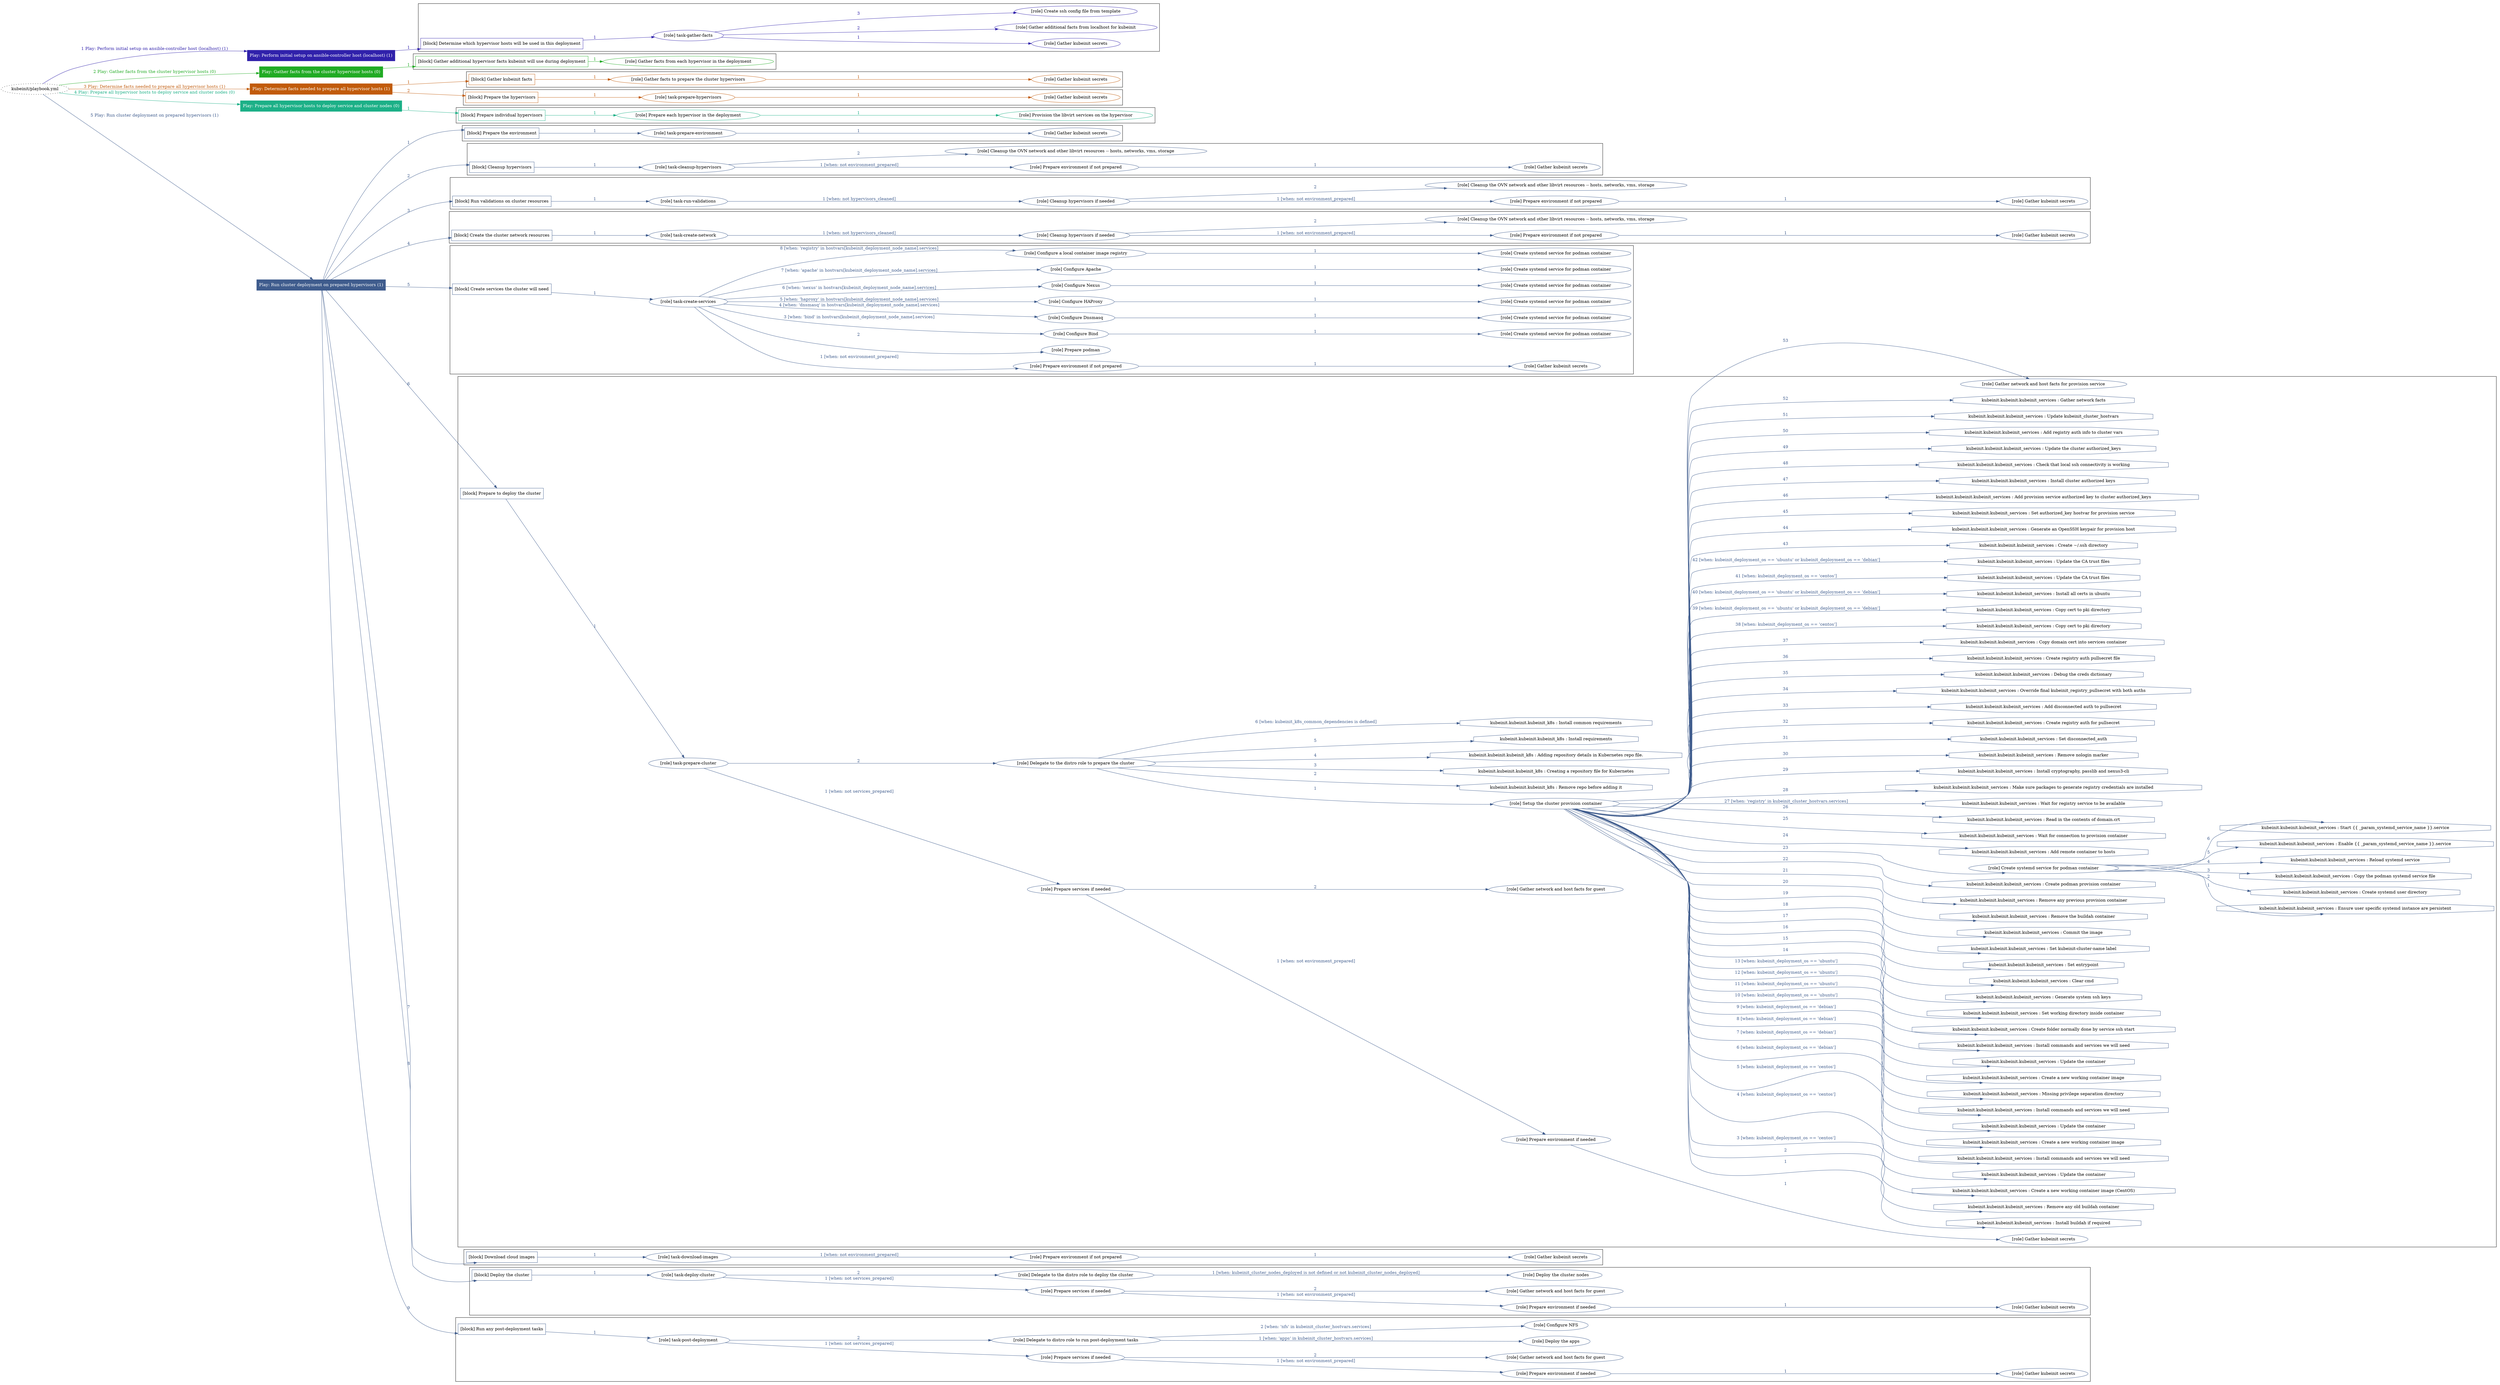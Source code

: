 digraph {
	graph [concentrate=true ordering=in rankdir=LR ratio=fill]
	edge [esep=5 sep=10]
	"kubeinit/playbook.yml" [URL="/home/runner/work/kubeinit/kubeinit/kubeinit/playbook.yml" id=playbook_7706fe9b style=dotted]
	"kubeinit/playbook.yml" -> play_ce4aa902 [label="1 Play: Perform initial setup on ansible-controller host (localhost) (1)" color="#3021ab" fontcolor="#3021ab" id=edge_play_ce4aa902 labeltooltip="1 Play: Perform initial setup on ansible-controller host (localhost) (1)" tooltip="1 Play: Perform initial setup on ansible-controller host (localhost) (1)"]
	subgraph "Play: Perform initial setup on ansible-controller host (localhost) (1)" {
		play_ce4aa902 [label="Play: Perform initial setup on ansible-controller host (localhost) (1)" URL="/home/runner/work/kubeinit/kubeinit/kubeinit/playbook.yml" color="#3021ab" fontcolor="#ffffff" id=play_ce4aa902 shape=box style=filled tooltip=localhost]
		play_ce4aa902 -> block_eda870bc [label=1 color="#3021ab" fontcolor="#3021ab" id=edge_block_eda870bc labeltooltip=1 tooltip=1]
		subgraph cluster_block_eda870bc {
			block_eda870bc [label="[block] Determine which hypervisor hosts will be used in this deployment" URL="/home/runner/work/kubeinit/kubeinit/kubeinit/playbook.yml" color="#3021ab" id=block_eda870bc labeltooltip="Determine which hypervisor hosts will be used in this deployment" shape=box tooltip="Determine which hypervisor hosts will be used in this deployment"]
			block_eda870bc -> role_36ce0c25 [label="1 " color="#3021ab" fontcolor="#3021ab" id=edge_role_36ce0c25 labeltooltip="1 " tooltip="1 "]
			subgraph "task-gather-facts" {
				role_36ce0c25 [label="[role] task-gather-facts" URL="/home/runner/work/kubeinit/kubeinit/kubeinit/playbook.yml" color="#3021ab" id=role_36ce0c25 tooltip="task-gather-facts"]
				role_36ce0c25 -> role_21183d91 [label="1 " color="#3021ab" fontcolor="#3021ab" id=edge_role_21183d91 labeltooltip="1 " tooltip="1 "]
				subgraph "Gather kubeinit secrets" {
					role_21183d91 [label="[role] Gather kubeinit secrets" URL="/home/runner/.ansible/collections/ansible_collections/kubeinit/kubeinit/roles/kubeinit_prepare/tasks/build_hypervisors_group.yml" color="#3021ab" id=role_21183d91 tooltip="Gather kubeinit secrets"]
				}
				role_36ce0c25 -> role_3b8181c9 [label="2 " color="#3021ab" fontcolor="#3021ab" id=edge_role_3b8181c9 labeltooltip="2 " tooltip="2 "]
				subgraph "Gather additional facts from localhost for kubeinit" {
					role_3b8181c9 [label="[role] Gather additional facts from localhost for kubeinit" URL="/home/runner/.ansible/collections/ansible_collections/kubeinit/kubeinit/roles/kubeinit_prepare/tasks/build_hypervisors_group.yml" color="#3021ab" id=role_3b8181c9 tooltip="Gather additional facts from localhost for kubeinit"]
				}
				role_36ce0c25 -> role_76f8806d [label="3 " color="#3021ab" fontcolor="#3021ab" id=edge_role_76f8806d labeltooltip="3 " tooltip="3 "]
				subgraph "Create ssh config file from template" {
					role_76f8806d [label="[role] Create ssh config file from template" URL="/home/runner/.ansible/collections/ansible_collections/kubeinit/kubeinit/roles/kubeinit_prepare/tasks/build_hypervisors_group.yml" color="#3021ab" id=role_76f8806d tooltip="Create ssh config file from template"]
				}
			}
		}
	}
	"kubeinit/playbook.yml" -> play_1ce7060a [label="2 Play: Gather facts from the cluster hypervisor hosts (0)" color="#21ab24" fontcolor="#21ab24" id=edge_play_1ce7060a labeltooltip="2 Play: Gather facts from the cluster hypervisor hosts (0)" tooltip="2 Play: Gather facts from the cluster hypervisor hosts (0)"]
	subgraph "Play: Gather facts from the cluster hypervisor hosts (0)" {
		play_1ce7060a [label="Play: Gather facts from the cluster hypervisor hosts (0)" URL="/home/runner/work/kubeinit/kubeinit/kubeinit/playbook.yml" color="#21ab24" fontcolor="#ffffff" id=play_1ce7060a shape=box style=filled tooltip="Play: Gather facts from the cluster hypervisor hosts (0)"]
		play_1ce7060a -> block_f1236e1c [label=1 color="#21ab24" fontcolor="#21ab24" id=edge_block_f1236e1c labeltooltip=1 tooltip=1]
		subgraph cluster_block_f1236e1c {
			block_f1236e1c [label="[block] Gather additional hypervisor facts kubeinit will use during deployment" URL="/home/runner/work/kubeinit/kubeinit/kubeinit/playbook.yml" color="#21ab24" id=block_f1236e1c labeltooltip="Gather additional hypervisor facts kubeinit will use during deployment" shape=box tooltip="Gather additional hypervisor facts kubeinit will use during deployment"]
			block_f1236e1c -> role_1424b321 [label="1 " color="#21ab24" fontcolor="#21ab24" id=edge_role_1424b321 labeltooltip="1 " tooltip="1 "]
			subgraph "Gather facts from each hypervisor in the deployment" {
				role_1424b321 [label="[role] Gather facts from each hypervisor in the deployment" URL="/home/runner/work/kubeinit/kubeinit/kubeinit/playbook.yml" color="#21ab24" id=role_1424b321 tooltip="Gather facts from each hypervisor in the deployment"]
			}
		}
	}
	"kubeinit/playbook.yml" -> play_670b8a1f [label="3 Play: Determine facts needed to prepare all hypervisor hosts (1)" color="#c15b0b" fontcolor="#c15b0b" id=edge_play_670b8a1f labeltooltip="3 Play: Determine facts needed to prepare all hypervisor hosts (1)" tooltip="3 Play: Determine facts needed to prepare all hypervisor hosts (1)"]
	subgraph "Play: Determine facts needed to prepare all hypervisor hosts (1)" {
		play_670b8a1f [label="Play: Determine facts needed to prepare all hypervisor hosts (1)" URL="/home/runner/work/kubeinit/kubeinit/kubeinit/playbook.yml" color="#c15b0b" fontcolor="#ffffff" id=play_670b8a1f shape=box style=filled tooltip=localhost]
		play_670b8a1f -> block_06d007ab [label=1 color="#c15b0b" fontcolor="#c15b0b" id=edge_block_06d007ab labeltooltip=1 tooltip=1]
		subgraph cluster_block_06d007ab {
			block_06d007ab [label="[block] Gather kubeinit facts" URL="/home/runner/work/kubeinit/kubeinit/kubeinit/playbook.yml" color="#c15b0b" id=block_06d007ab labeltooltip="Gather kubeinit facts" shape=box tooltip="Gather kubeinit facts"]
			block_06d007ab -> role_1bd642dd [label="1 " color="#c15b0b" fontcolor="#c15b0b" id=edge_role_1bd642dd labeltooltip="1 " tooltip="1 "]
			subgraph "Gather facts to prepare the cluster hypervisors" {
				role_1bd642dd [label="[role] Gather facts to prepare the cluster hypervisors" URL="/home/runner/work/kubeinit/kubeinit/kubeinit/playbook.yml" color="#c15b0b" id=role_1bd642dd tooltip="Gather facts to prepare the cluster hypervisors"]
				role_1bd642dd -> role_6dafa27f [label="1 " color="#c15b0b" fontcolor="#c15b0b" id=edge_role_6dafa27f labeltooltip="1 " tooltip="1 "]
				subgraph "Gather kubeinit secrets" {
					role_6dafa27f [label="[role] Gather kubeinit secrets" URL="/home/runner/.ansible/collections/ansible_collections/kubeinit/kubeinit/roles/kubeinit_prepare/tasks/gather_kubeinit_facts.yml" color="#c15b0b" id=role_6dafa27f tooltip="Gather kubeinit secrets"]
				}
			}
		}
		play_670b8a1f -> block_79b71f36 [label=2 color="#c15b0b" fontcolor="#c15b0b" id=edge_block_79b71f36 labeltooltip=2 tooltip=2]
		subgraph cluster_block_79b71f36 {
			block_79b71f36 [label="[block] Prepare the hypervisors" URL="/home/runner/work/kubeinit/kubeinit/kubeinit/playbook.yml" color="#c15b0b" id=block_79b71f36 labeltooltip="Prepare the hypervisors" shape=box tooltip="Prepare the hypervisors"]
			block_79b71f36 -> role_832c55de [label="1 " color="#c15b0b" fontcolor="#c15b0b" id=edge_role_832c55de labeltooltip="1 " tooltip="1 "]
			subgraph "task-prepare-hypervisors" {
				role_832c55de [label="[role] task-prepare-hypervisors" URL="/home/runner/work/kubeinit/kubeinit/kubeinit/playbook.yml" color="#c15b0b" id=role_832c55de tooltip="task-prepare-hypervisors"]
				role_832c55de -> role_1e6240d2 [label="1 " color="#c15b0b" fontcolor="#c15b0b" id=edge_role_1e6240d2 labeltooltip="1 " tooltip="1 "]
				subgraph "Gather kubeinit secrets" {
					role_1e6240d2 [label="[role] Gather kubeinit secrets" URL="/home/runner/.ansible/collections/ansible_collections/kubeinit/kubeinit/roles/kubeinit_prepare/tasks/gather_kubeinit_facts.yml" color="#c15b0b" id=role_1e6240d2 tooltip="Gather kubeinit secrets"]
				}
			}
		}
	}
	"kubeinit/playbook.yml" -> play_db3e4b16 [label="4 Play: Prepare all hypervisor hosts to deploy service and cluster nodes (0)" color="#1cb087" fontcolor="#1cb087" id=edge_play_db3e4b16 labeltooltip="4 Play: Prepare all hypervisor hosts to deploy service and cluster nodes (0)" tooltip="4 Play: Prepare all hypervisor hosts to deploy service and cluster nodes (0)"]
	subgraph "Play: Prepare all hypervisor hosts to deploy service and cluster nodes (0)" {
		play_db3e4b16 [label="Play: Prepare all hypervisor hosts to deploy service and cluster nodes (0)" URL="/home/runner/work/kubeinit/kubeinit/kubeinit/playbook.yml" color="#1cb087" fontcolor="#ffffff" id=play_db3e4b16 shape=box style=filled tooltip="Play: Prepare all hypervisor hosts to deploy service and cluster nodes (0)"]
		play_db3e4b16 -> block_5b193d42 [label=1 color="#1cb087" fontcolor="#1cb087" id=edge_block_5b193d42 labeltooltip=1 tooltip=1]
		subgraph cluster_block_5b193d42 {
			block_5b193d42 [label="[block] Prepare individual hypervisors" URL="/home/runner/work/kubeinit/kubeinit/kubeinit/playbook.yml" color="#1cb087" id=block_5b193d42 labeltooltip="Prepare individual hypervisors" shape=box tooltip="Prepare individual hypervisors"]
			block_5b193d42 -> role_4d150552 [label="1 " color="#1cb087" fontcolor="#1cb087" id=edge_role_4d150552 labeltooltip="1 " tooltip="1 "]
			subgraph "Prepare each hypervisor in the deployment" {
				role_4d150552 [label="[role] Prepare each hypervisor in the deployment" URL="/home/runner/work/kubeinit/kubeinit/kubeinit/playbook.yml" color="#1cb087" id=role_4d150552 tooltip="Prepare each hypervisor in the deployment"]
				role_4d150552 -> role_0336f0eb [label="1 " color="#1cb087" fontcolor="#1cb087" id=edge_role_0336f0eb labeltooltip="1 " tooltip="1 "]
				subgraph "Provision the libvirt services on the hypervisor" {
					role_0336f0eb [label="[role] Provision the libvirt services on the hypervisor" URL="/home/runner/.ansible/collections/ansible_collections/kubeinit/kubeinit/roles/kubeinit_prepare/tasks/prepare_hypervisor.yml" color="#1cb087" id=role_0336f0eb tooltip="Provision the libvirt services on the hypervisor"]
				}
			}
		}
	}
	"kubeinit/playbook.yml" -> play_ac4cbe24 [label="5 Play: Run cluster deployment on prepared hypervisors (1)" color="#3f5c8d" fontcolor="#3f5c8d" id=edge_play_ac4cbe24 labeltooltip="5 Play: Run cluster deployment on prepared hypervisors (1)" tooltip="5 Play: Run cluster deployment on prepared hypervisors (1)"]
	subgraph "Play: Run cluster deployment on prepared hypervisors (1)" {
		play_ac4cbe24 [label="Play: Run cluster deployment on prepared hypervisors (1)" URL="/home/runner/work/kubeinit/kubeinit/kubeinit/playbook.yml" color="#3f5c8d" fontcolor="#ffffff" id=play_ac4cbe24 shape=box style=filled tooltip=localhost]
		play_ac4cbe24 -> block_3b897c5c [label=1 color="#3f5c8d" fontcolor="#3f5c8d" id=edge_block_3b897c5c labeltooltip=1 tooltip=1]
		subgraph cluster_block_3b897c5c {
			block_3b897c5c [label="[block] Prepare the environment" URL="/home/runner/work/kubeinit/kubeinit/kubeinit/playbook.yml" color="#3f5c8d" id=block_3b897c5c labeltooltip="Prepare the environment" shape=box tooltip="Prepare the environment"]
			block_3b897c5c -> role_2927e84f [label="1 " color="#3f5c8d" fontcolor="#3f5c8d" id=edge_role_2927e84f labeltooltip="1 " tooltip="1 "]
			subgraph "task-prepare-environment" {
				role_2927e84f [label="[role] task-prepare-environment" URL="/home/runner/work/kubeinit/kubeinit/kubeinit/playbook.yml" color="#3f5c8d" id=role_2927e84f tooltip="task-prepare-environment"]
				role_2927e84f -> role_da7a926e [label="1 " color="#3f5c8d" fontcolor="#3f5c8d" id=edge_role_da7a926e labeltooltip="1 " tooltip="1 "]
				subgraph "Gather kubeinit secrets" {
					role_da7a926e [label="[role] Gather kubeinit secrets" URL="/home/runner/.ansible/collections/ansible_collections/kubeinit/kubeinit/roles/kubeinit_prepare/tasks/gather_kubeinit_facts.yml" color="#3f5c8d" id=role_da7a926e tooltip="Gather kubeinit secrets"]
				}
			}
		}
		play_ac4cbe24 -> block_c223cbeb [label=2 color="#3f5c8d" fontcolor="#3f5c8d" id=edge_block_c223cbeb labeltooltip=2 tooltip=2]
		subgraph cluster_block_c223cbeb {
			block_c223cbeb [label="[block] Cleanup hypervisors" URL="/home/runner/work/kubeinit/kubeinit/kubeinit/playbook.yml" color="#3f5c8d" id=block_c223cbeb labeltooltip="Cleanup hypervisors" shape=box tooltip="Cleanup hypervisors"]
			block_c223cbeb -> role_b041f43b [label="1 " color="#3f5c8d" fontcolor="#3f5c8d" id=edge_role_b041f43b labeltooltip="1 " tooltip="1 "]
			subgraph "task-cleanup-hypervisors" {
				role_b041f43b [label="[role] task-cleanup-hypervisors" URL="/home/runner/work/kubeinit/kubeinit/kubeinit/playbook.yml" color="#3f5c8d" id=role_b041f43b tooltip="task-cleanup-hypervisors"]
				role_b041f43b -> role_705ee76c [label="1 [when: not environment_prepared]" color="#3f5c8d" fontcolor="#3f5c8d" id=edge_role_705ee76c labeltooltip="1 [when: not environment_prepared]" tooltip="1 [when: not environment_prepared]"]
				subgraph "Prepare environment if not prepared" {
					role_705ee76c [label="[role] Prepare environment if not prepared" URL="/home/runner/.ansible/collections/ansible_collections/kubeinit/kubeinit/roles/kubeinit_prepare/tasks/cleanup_hypervisors.yml" color="#3f5c8d" id=role_705ee76c tooltip="Prepare environment if not prepared"]
					role_705ee76c -> role_37a53e03 [label="1 " color="#3f5c8d" fontcolor="#3f5c8d" id=edge_role_37a53e03 labeltooltip="1 " tooltip="1 "]
					subgraph "Gather kubeinit secrets" {
						role_37a53e03 [label="[role] Gather kubeinit secrets" URL="/home/runner/.ansible/collections/ansible_collections/kubeinit/kubeinit/roles/kubeinit_prepare/tasks/gather_kubeinit_facts.yml" color="#3f5c8d" id=role_37a53e03 tooltip="Gather kubeinit secrets"]
					}
				}
				role_b041f43b -> role_b0763c52 [label="2 " color="#3f5c8d" fontcolor="#3f5c8d" id=edge_role_b0763c52 labeltooltip="2 " tooltip="2 "]
				subgraph "Cleanup the OVN network and other libvirt resources -- hosts, networks, vms, storage" {
					role_b0763c52 [label="[role] Cleanup the OVN network and other libvirt resources -- hosts, networks, vms, storage" URL="/home/runner/.ansible/collections/ansible_collections/kubeinit/kubeinit/roles/kubeinit_prepare/tasks/cleanup_hypervisors.yml" color="#3f5c8d" id=role_b0763c52 tooltip="Cleanup the OVN network and other libvirt resources -- hosts, networks, vms, storage"]
				}
			}
		}
		play_ac4cbe24 -> block_ce13cf0a [label=3 color="#3f5c8d" fontcolor="#3f5c8d" id=edge_block_ce13cf0a labeltooltip=3 tooltip=3]
		subgraph cluster_block_ce13cf0a {
			block_ce13cf0a [label="[block] Run validations on cluster resources" URL="/home/runner/work/kubeinit/kubeinit/kubeinit/playbook.yml" color="#3f5c8d" id=block_ce13cf0a labeltooltip="Run validations on cluster resources" shape=box tooltip="Run validations on cluster resources"]
			block_ce13cf0a -> role_22def0ee [label="1 " color="#3f5c8d" fontcolor="#3f5c8d" id=edge_role_22def0ee labeltooltip="1 " tooltip="1 "]
			subgraph "task-run-validations" {
				role_22def0ee [label="[role] task-run-validations" URL="/home/runner/work/kubeinit/kubeinit/kubeinit/playbook.yml" color="#3f5c8d" id=role_22def0ee tooltip="task-run-validations"]
				role_22def0ee -> role_fb7b0ab2 [label="1 [when: not hypervisors_cleaned]" color="#3f5c8d" fontcolor="#3f5c8d" id=edge_role_fb7b0ab2 labeltooltip="1 [when: not hypervisors_cleaned]" tooltip="1 [when: not hypervisors_cleaned]"]
				subgraph "Cleanup hypervisors if needed" {
					role_fb7b0ab2 [label="[role] Cleanup hypervisors if needed" URL="/home/runner/.ansible/collections/ansible_collections/kubeinit/kubeinit/roles/kubeinit_validations/tasks/main.yml" color="#3f5c8d" id=role_fb7b0ab2 tooltip="Cleanup hypervisors if needed"]
					role_fb7b0ab2 -> role_072f00f8 [label="1 [when: not environment_prepared]" color="#3f5c8d" fontcolor="#3f5c8d" id=edge_role_072f00f8 labeltooltip="1 [when: not environment_prepared]" tooltip="1 [when: not environment_prepared]"]
					subgraph "Prepare environment if not prepared" {
						role_072f00f8 [label="[role] Prepare environment if not prepared" URL="/home/runner/.ansible/collections/ansible_collections/kubeinit/kubeinit/roles/kubeinit_prepare/tasks/cleanup_hypervisors.yml" color="#3f5c8d" id=role_072f00f8 tooltip="Prepare environment if not prepared"]
						role_072f00f8 -> role_2ae76462 [label="1 " color="#3f5c8d" fontcolor="#3f5c8d" id=edge_role_2ae76462 labeltooltip="1 " tooltip="1 "]
						subgraph "Gather kubeinit secrets" {
							role_2ae76462 [label="[role] Gather kubeinit secrets" URL="/home/runner/.ansible/collections/ansible_collections/kubeinit/kubeinit/roles/kubeinit_prepare/tasks/gather_kubeinit_facts.yml" color="#3f5c8d" id=role_2ae76462 tooltip="Gather kubeinit secrets"]
						}
					}
					role_fb7b0ab2 -> role_bf6f85c5 [label="2 " color="#3f5c8d" fontcolor="#3f5c8d" id=edge_role_bf6f85c5 labeltooltip="2 " tooltip="2 "]
					subgraph "Cleanup the OVN network and other libvirt resources -- hosts, networks, vms, storage" {
						role_bf6f85c5 [label="[role] Cleanup the OVN network and other libvirt resources -- hosts, networks, vms, storage" URL="/home/runner/.ansible/collections/ansible_collections/kubeinit/kubeinit/roles/kubeinit_prepare/tasks/cleanup_hypervisors.yml" color="#3f5c8d" id=role_bf6f85c5 tooltip="Cleanup the OVN network and other libvirt resources -- hosts, networks, vms, storage"]
					}
				}
			}
		}
		play_ac4cbe24 -> block_fe59e263 [label=4 color="#3f5c8d" fontcolor="#3f5c8d" id=edge_block_fe59e263 labeltooltip=4 tooltip=4]
		subgraph cluster_block_fe59e263 {
			block_fe59e263 [label="[block] Create the cluster network resources" URL="/home/runner/work/kubeinit/kubeinit/kubeinit/playbook.yml" color="#3f5c8d" id=block_fe59e263 labeltooltip="Create the cluster network resources" shape=box tooltip="Create the cluster network resources"]
			block_fe59e263 -> role_1af2c68d [label="1 " color="#3f5c8d" fontcolor="#3f5c8d" id=edge_role_1af2c68d labeltooltip="1 " tooltip="1 "]
			subgraph "task-create-network" {
				role_1af2c68d [label="[role] task-create-network" URL="/home/runner/work/kubeinit/kubeinit/kubeinit/playbook.yml" color="#3f5c8d" id=role_1af2c68d tooltip="task-create-network"]
				role_1af2c68d -> role_28e1c3ef [label="1 [when: not hypervisors_cleaned]" color="#3f5c8d" fontcolor="#3f5c8d" id=edge_role_28e1c3ef labeltooltip="1 [when: not hypervisors_cleaned]" tooltip="1 [when: not hypervisors_cleaned]"]
				subgraph "Cleanup hypervisors if needed" {
					role_28e1c3ef [label="[role] Cleanup hypervisors if needed" URL="/home/runner/.ansible/collections/ansible_collections/kubeinit/kubeinit/roles/kubeinit_libvirt/tasks/create_network.yml" color="#3f5c8d" id=role_28e1c3ef tooltip="Cleanup hypervisors if needed"]
					role_28e1c3ef -> role_045c53ec [label="1 [when: not environment_prepared]" color="#3f5c8d" fontcolor="#3f5c8d" id=edge_role_045c53ec labeltooltip="1 [when: not environment_prepared]" tooltip="1 [when: not environment_prepared]"]
					subgraph "Prepare environment if not prepared" {
						role_045c53ec [label="[role] Prepare environment if not prepared" URL="/home/runner/.ansible/collections/ansible_collections/kubeinit/kubeinit/roles/kubeinit_prepare/tasks/cleanup_hypervisors.yml" color="#3f5c8d" id=role_045c53ec tooltip="Prepare environment if not prepared"]
						role_045c53ec -> role_5484cfd0 [label="1 " color="#3f5c8d" fontcolor="#3f5c8d" id=edge_role_5484cfd0 labeltooltip="1 " tooltip="1 "]
						subgraph "Gather kubeinit secrets" {
							role_5484cfd0 [label="[role] Gather kubeinit secrets" URL="/home/runner/.ansible/collections/ansible_collections/kubeinit/kubeinit/roles/kubeinit_prepare/tasks/gather_kubeinit_facts.yml" color="#3f5c8d" id=role_5484cfd0 tooltip="Gather kubeinit secrets"]
						}
					}
					role_28e1c3ef -> role_b38e2c14 [label="2 " color="#3f5c8d" fontcolor="#3f5c8d" id=edge_role_b38e2c14 labeltooltip="2 " tooltip="2 "]
					subgraph "Cleanup the OVN network and other libvirt resources -- hosts, networks, vms, storage" {
						role_b38e2c14 [label="[role] Cleanup the OVN network and other libvirt resources -- hosts, networks, vms, storage" URL="/home/runner/.ansible/collections/ansible_collections/kubeinit/kubeinit/roles/kubeinit_prepare/tasks/cleanup_hypervisors.yml" color="#3f5c8d" id=role_b38e2c14 tooltip="Cleanup the OVN network and other libvirt resources -- hosts, networks, vms, storage"]
					}
				}
			}
		}
		play_ac4cbe24 -> block_f9bfb459 [label=5 color="#3f5c8d" fontcolor="#3f5c8d" id=edge_block_f9bfb459 labeltooltip=5 tooltip=5]
		subgraph cluster_block_f9bfb459 {
			block_f9bfb459 [label="[block] Create services the cluster will need" URL="/home/runner/work/kubeinit/kubeinit/kubeinit/playbook.yml" color="#3f5c8d" id=block_f9bfb459 labeltooltip="Create services the cluster will need" shape=box tooltip="Create services the cluster will need"]
			block_f9bfb459 -> role_f1f0698e [label="1 " color="#3f5c8d" fontcolor="#3f5c8d" id=edge_role_f1f0698e labeltooltip="1 " tooltip="1 "]
			subgraph "task-create-services" {
				role_f1f0698e [label="[role] task-create-services" URL="/home/runner/work/kubeinit/kubeinit/kubeinit/playbook.yml" color="#3f5c8d" id=role_f1f0698e tooltip="task-create-services"]
				role_f1f0698e -> role_27d6badd [label="1 [when: not environment_prepared]" color="#3f5c8d" fontcolor="#3f5c8d" id=edge_role_27d6badd labeltooltip="1 [when: not environment_prepared]" tooltip="1 [when: not environment_prepared]"]
				subgraph "Prepare environment if not prepared" {
					role_27d6badd [label="[role] Prepare environment if not prepared" URL="/home/runner/.ansible/collections/ansible_collections/kubeinit/kubeinit/roles/kubeinit_services/tasks/main.yml" color="#3f5c8d" id=role_27d6badd tooltip="Prepare environment if not prepared"]
					role_27d6badd -> role_eefd9bd0 [label="1 " color="#3f5c8d" fontcolor="#3f5c8d" id=edge_role_eefd9bd0 labeltooltip="1 " tooltip="1 "]
					subgraph "Gather kubeinit secrets" {
						role_eefd9bd0 [label="[role] Gather kubeinit secrets" URL="/home/runner/.ansible/collections/ansible_collections/kubeinit/kubeinit/roles/kubeinit_prepare/tasks/gather_kubeinit_facts.yml" color="#3f5c8d" id=role_eefd9bd0 tooltip="Gather kubeinit secrets"]
					}
				}
				role_f1f0698e -> role_a69b2c26 [label="2 " color="#3f5c8d" fontcolor="#3f5c8d" id=edge_role_a69b2c26 labeltooltip="2 " tooltip="2 "]
				subgraph "Prepare podman" {
					role_a69b2c26 [label="[role] Prepare podman" URL="/home/runner/.ansible/collections/ansible_collections/kubeinit/kubeinit/roles/kubeinit_services/tasks/00_create_service_pod.yml" color="#3f5c8d" id=role_a69b2c26 tooltip="Prepare podman"]
				}
				role_f1f0698e -> role_cc11b578 [label="3 [when: 'bind' in hostvars[kubeinit_deployment_node_name].services]" color="#3f5c8d" fontcolor="#3f5c8d" id=edge_role_cc11b578 labeltooltip="3 [when: 'bind' in hostvars[kubeinit_deployment_node_name].services]" tooltip="3 [when: 'bind' in hostvars[kubeinit_deployment_node_name].services]"]
				subgraph "Configure Bind" {
					role_cc11b578 [label="[role] Configure Bind" URL="/home/runner/.ansible/collections/ansible_collections/kubeinit/kubeinit/roles/kubeinit_services/tasks/start_services_containers.yml" color="#3f5c8d" id=role_cc11b578 tooltip="Configure Bind"]
					role_cc11b578 -> role_f45d05fe [label="1 " color="#3f5c8d" fontcolor="#3f5c8d" id=edge_role_f45d05fe labeltooltip="1 " tooltip="1 "]
					subgraph "Create systemd service for podman container" {
						role_f45d05fe [label="[role] Create systemd service for podman container" URL="/home/runner/.ansible/collections/ansible_collections/kubeinit/kubeinit/roles/kubeinit_bind/tasks/main.yml" color="#3f5c8d" id=role_f45d05fe tooltip="Create systemd service for podman container"]
					}
				}
				role_f1f0698e -> role_3adad1d9 [label="4 [when: 'dnsmasq' in hostvars[kubeinit_deployment_node_name].services]" color="#3f5c8d" fontcolor="#3f5c8d" id=edge_role_3adad1d9 labeltooltip="4 [when: 'dnsmasq' in hostvars[kubeinit_deployment_node_name].services]" tooltip="4 [when: 'dnsmasq' in hostvars[kubeinit_deployment_node_name].services]"]
				subgraph "Configure Dnsmasq" {
					role_3adad1d9 [label="[role] Configure Dnsmasq" URL="/home/runner/.ansible/collections/ansible_collections/kubeinit/kubeinit/roles/kubeinit_services/tasks/start_services_containers.yml" color="#3f5c8d" id=role_3adad1d9 tooltip="Configure Dnsmasq"]
					role_3adad1d9 -> role_54e5b16d [label="1 " color="#3f5c8d" fontcolor="#3f5c8d" id=edge_role_54e5b16d labeltooltip="1 " tooltip="1 "]
					subgraph "Create systemd service for podman container" {
						role_54e5b16d [label="[role] Create systemd service for podman container" URL="/home/runner/.ansible/collections/ansible_collections/kubeinit/kubeinit/roles/kubeinit_dnsmasq/tasks/main.yml" color="#3f5c8d" id=role_54e5b16d tooltip="Create systemd service for podman container"]
					}
				}
				role_f1f0698e -> role_6e39e89e [label="5 [when: 'haproxy' in hostvars[kubeinit_deployment_node_name].services]" color="#3f5c8d" fontcolor="#3f5c8d" id=edge_role_6e39e89e labeltooltip="5 [when: 'haproxy' in hostvars[kubeinit_deployment_node_name].services]" tooltip="5 [when: 'haproxy' in hostvars[kubeinit_deployment_node_name].services]"]
				subgraph "Configure HAProxy" {
					role_6e39e89e [label="[role] Configure HAProxy" URL="/home/runner/.ansible/collections/ansible_collections/kubeinit/kubeinit/roles/kubeinit_services/tasks/start_services_containers.yml" color="#3f5c8d" id=role_6e39e89e tooltip="Configure HAProxy"]
					role_6e39e89e -> role_7bf7f7a8 [label="1 " color="#3f5c8d" fontcolor="#3f5c8d" id=edge_role_7bf7f7a8 labeltooltip="1 " tooltip="1 "]
					subgraph "Create systemd service for podman container" {
						role_7bf7f7a8 [label="[role] Create systemd service for podman container" URL="/home/runner/.ansible/collections/ansible_collections/kubeinit/kubeinit/roles/kubeinit_haproxy/tasks/main.yml" color="#3f5c8d" id=role_7bf7f7a8 tooltip="Create systemd service for podman container"]
					}
				}
				role_f1f0698e -> role_ee9a14cf [label="6 [when: 'nexus' in hostvars[kubeinit_deployment_node_name].services]" color="#3f5c8d" fontcolor="#3f5c8d" id=edge_role_ee9a14cf labeltooltip="6 [when: 'nexus' in hostvars[kubeinit_deployment_node_name].services]" tooltip="6 [when: 'nexus' in hostvars[kubeinit_deployment_node_name].services]"]
				subgraph "Configure Nexus" {
					role_ee9a14cf [label="[role] Configure Nexus" URL="/home/runner/.ansible/collections/ansible_collections/kubeinit/kubeinit/roles/kubeinit_services/tasks/start_services_containers.yml" color="#3f5c8d" id=role_ee9a14cf tooltip="Configure Nexus"]
					role_ee9a14cf -> role_aa399226 [label="1 " color="#3f5c8d" fontcolor="#3f5c8d" id=edge_role_aa399226 labeltooltip="1 " tooltip="1 "]
					subgraph "Create systemd service for podman container" {
						role_aa399226 [label="[role] Create systemd service for podman container" URL="/home/runner/.ansible/collections/ansible_collections/kubeinit/kubeinit/roles/kubeinit_nexus/tasks/main.yml" color="#3f5c8d" id=role_aa399226 tooltip="Create systemd service for podman container"]
					}
				}
				role_f1f0698e -> role_473acb0e [label="7 [when: 'apache' in hostvars[kubeinit_deployment_node_name].services]" color="#3f5c8d" fontcolor="#3f5c8d" id=edge_role_473acb0e labeltooltip="7 [when: 'apache' in hostvars[kubeinit_deployment_node_name].services]" tooltip="7 [when: 'apache' in hostvars[kubeinit_deployment_node_name].services]"]
				subgraph "Configure Apache" {
					role_473acb0e [label="[role] Configure Apache" URL="/home/runner/.ansible/collections/ansible_collections/kubeinit/kubeinit/roles/kubeinit_services/tasks/start_services_containers.yml" color="#3f5c8d" id=role_473acb0e tooltip="Configure Apache"]
					role_473acb0e -> role_b9995391 [label="1 " color="#3f5c8d" fontcolor="#3f5c8d" id=edge_role_b9995391 labeltooltip="1 " tooltip="1 "]
					subgraph "Create systemd service for podman container" {
						role_b9995391 [label="[role] Create systemd service for podman container" URL="/home/runner/.ansible/collections/ansible_collections/kubeinit/kubeinit/roles/kubeinit_apache/tasks/main.yml" color="#3f5c8d" id=role_b9995391 tooltip="Create systemd service for podman container"]
					}
				}
				role_f1f0698e -> role_e4ff19b3 [label="8 [when: 'registry' in hostvars[kubeinit_deployment_node_name].services]" color="#3f5c8d" fontcolor="#3f5c8d" id=edge_role_e4ff19b3 labeltooltip="8 [when: 'registry' in hostvars[kubeinit_deployment_node_name].services]" tooltip="8 [when: 'registry' in hostvars[kubeinit_deployment_node_name].services]"]
				subgraph "Configure a local container image registry" {
					role_e4ff19b3 [label="[role] Configure a local container image registry" URL="/home/runner/.ansible/collections/ansible_collections/kubeinit/kubeinit/roles/kubeinit_services/tasks/start_services_containers.yml" color="#3f5c8d" id=role_e4ff19b3 tooltip="Configure a local container image registry"]
					role_e4ff19b3 -> role_8cad4a59 [label="1 " color="#3f5c8d" fontcolor="#3f5c8d" id=edge_role_8cad4a59 labeltooltip="1 " tooltip="1 "]
					subgraph "Create systemd service for podman container" {
						role_8cad4a59 [label="[role] Create systemd service for podman container" URL="/home/runner/.ansible/collections/ansible_collections/kubeinit/kubeinit/roles/kubeinit_registry/tasks/main.yml" color="#3f5c8d" id=role_8cad4a59 tooltip="Create systemd service for podman container"]
					}
				}
			}
		}
		play_ac4cbe24 -> block_8a8af3df [label=6 color="#3f5c8d" fontcolor="#3f5c8d" id=edge_block_8a8af3df labeltooltip=6 tooltip=6]
		subgraph cluster_block_8a8af3df {
			block_8a8af3df [label="[block] Prepare to deploy the cluster" URL="/home/runner/work/kubeinit/kubeinit/kubeinit/playbook.yml" color="#3f5c8d" id=block_8a8af3df labeltooltip="Prepare to deploy the cluster" shape=box tooltip="Prepare to deploy the cluster"]
			block_8a8af3df -> role_0f78e8e8 [label="1 " color="#3f5c8d" fontcolor="#3f5c8d" id=edge_role_0f78e8e8 labeltooltip="1 " tooltip="1 "]
			subgraph "task-prepare-cluster" {
				role_0f78e8e8 [label="[role] task-prepare-cluster" URL="/home/runner/work/kubeinit/kubeinit/kubeinit/playbook.yml" color="#3f5c8d" id=role_0f78e8e8 tooltip="task-prepare-cluster"]
				role_0f78e8e8 -> role_ff5ed848 [label="1 [when: not services_prepared]" color="#3f5c8d" fontcolor="#3f5c8d" id=edge_role_ff5ed848 labeltooltip="1 [when: not services_prepared]" tooltip="1 [when: not services_prepared]"]
				subgraph "Prepare services if needed" {
					role_ff5ed848 [label="[role] Prepare services if needed" URL="/home/runner/.ansible/collections/ansible_collections/kubeinit/kubeinit/roles/kubeinit_prepare/tasks/prepare_cluster.yml" color="#3f5c8d" id=role_ff5ed848 tooltip="Prepare services if needed"]
					role_ff5ed848 -> role_125e4bb2 [label="1 [when: not environment_prepared]" color="#3f5c8d" fontcolor="#3f5c8d" id=edge_role_125e4bb2 labeltooltip="1 [when: not environment_prepared]" tooltip="1 [when: not environment_prepared]"]
					subgraph "Prepare environment if needed" {
						role_125e4bb2 [label="[role] Prepare environment if needed" URL="/home/runner/.ansible/collections/ansible_collections/kubeinit/kubeinit/roles/kubeinit_services/tasks/prepare_services.yml" color="#3f5c8d" id=role_125e4bb2 tooltip="Prepare environment if needed"]
						role_125e4bb2 -> role_c4eda260 [label="1 " color="#3f5c8d" fontcolor="#3f5c8d" id=edge_role_c4eda260 labeltooltip="1 " tooltip="1 "]
						subgraph "Gather kubeinit secrets" {
							role_c4eda260 [label="[role] Gather kubeinit secrets" URL="/home/runner/.ansible/collections/ansible_collections/kubeinit/kubeinit/roles/kubeinit_prepare/tasks/gather_kubeinit_facts.yml" color="#3f5c8d" id=role_c4eda260 tooltip="Gather kubeinit secrets"]
						}
					}
					role_ff5ed848 -> role_bbcd13d0 [label="2 " color="#3f5c8d" fontcolor="#3f5c8d" id=edge_role_bbcd13d0 labeltooltip="2 " tooltip="2 "]
					subgraph "Gather network and host facts for guest" {
						role_bbcd13d0 [label="[role] Gather network and host facts for guest" URL="/home/runner/.ansible/collections/ansible_collections/kubeinit/kubeinit/roles/kubeinit_services/tasks/prepare_services.yml" color="#3f5c8d" id=role_bbcd13d0 tooltip="Gather network and host facts for guest"]
					}
				}
				role_0f78e8e8 -> role_71ff4d44 [label="2 " color="#3f5c8d" fontcolor="#3f5c8d" id=edge_role_71ff4d44 labeltooltip="2 " tooltip="2 "]
				subgraph "Delegate to the distro role to prepare the cluster" {
					role_71ff4d44 [label="[role] Delegate to the distro role to prepare the cluster" URL="/home/runner/.ansible/collections/ansible_collections/kubeinit/kubeinit/roles/kubeinit_prepare/tasks/prepare_cluster.yml" color="#3f5c8d" id=role_71ff4d44 tooltip="Delegate to the distro role to prepare the cluster"]
					role_71ff4d44 -> role_c334bf4b [label="1 " color="#3f5c8d" fontcolor="#3f5c8d" id=edge_role_c334bf4b labeltooltip="1 " tooltip="1 "]
					subgraph "Setup the cluster provision container" {
						role_c334bf4b [label="[role] Setup the cluster provision container" URL="/home/runner/.ansible/collections/ansible_collections/kubeinit/kubeinit/roles/kubeinit_k8s/tasks/prepare_cluster.yml" color="#3f5c8d" id=role_c334bf4b tooltip="Setup the cluster provision container"]
						task_3865343f [label="kubeinit.kubeinit.kubeinit_services : Install buildah if required" URL="/home/runner/.ansible/collections/ansible_collections/kubeinit/kubeinit/roles/kubeinit_services/tasks/create_provision_container.yml" color="#3f5c8d" id=task_3865343f shape=octagon tooltip="kubeinit.kubeinit.kubeinit_services : Install buildah if required"]
						role_c334bf4b -> task_3865343f [label="1 " color="#3f5c8d" fontcolor="#3f5c8d" id=edge_task_3865343f labeltooltip="1 " tooltip="1 "]
						task_5882eb8c [label="kubeinit.kubeinit.kubeinit_services : Remove any old buildah container" URL="/home/runner/.ansible/collections/ansible_collections/kubeinit/kubeinit/roles/kubeinit_services/tasks/create_provision_container.yml" color="#3f5c8d" id=task_5882eb8c shape=octagon tooltip="kubeinit.kubeinit.kubeinit_services : Remove any old buildah container"]
						role_c334bf4b -> task_5882eb8c [label="2 " color="#3f5c8d" fontcolor="#3f5c8d" id=edge_task_5882eb8c labeltooltip="2 " tooltip="2 "]
						task_f9865d02 [label="kubeinit.kubeinit.kubeinit_services : Create a new working container image (CentOS)" URL="/home/runner/.ansible/collections/ansible_collections/kubeinit/kubeinit/roles/kubeinit_services/tasks/create_provision_container.yml" color="#3f5c8d" id=task_f9865d02 shape=octagon tooltip="kubeinit.kubeinit.kubeinit_services : Create a new working container image (CentOS)"]
						role_c334bf4b -> task_f9865d02 [label="3 [when: kubeinit_deployment_os == 'centos']" color="#3f5c8d" fontcolor="#3f5c8d" id=edge_task_f9865d02 labeltooltip="3 [when: kubeinit_deployment_os == 'centos']" tooltip="3 [when: kubeinit_deployment_os == 'centos']"]
						task_a517de0c [label="kubeinit.kubeinit.kubeinit_services : Update the container" URL="/home/runner/.ansible/collections/ansible_collections/kubeinit/kubeinit/roles/kubeinit_services/tasks/create_provision_container.yml" color="#3f5c8d" id=task_a517de0c shape=octagon tooltip="kubeinit.kubeinit.kubeinit_services : Update the container"]
						role_c334bf4b -> task_a517de0c [label="4 [when: kubeinit_deployment_os == 'centos']" color="#3f5c8d" fontcolor="#3f5c8d" id=edge_task_a517de0c labeltooltip="4 [when: kubeinit_deployment_os == 'centos']" tooltip="4 [when: kubeinit_deployment_os == 'centos']"]
						task_ac21868d [label="kubeinit.kubeinit.kubeinit_services : Install commands and services we will need" URL="/home/runner/.ansible/collections/ansible_collections/kubeinit/kubeinit/roles/kubeinit_services/tasks/create_provision_container.yml" color="#3f5c8d" id=task_ac21868d shape=octagon tooltip="kubeinit.kubeinit.kubeinit_services : Install commands and services we will need"]
						role_c334bf4b -> task_ac21868d [label="5 [when: kubeinit_deployment_os == 'centos']" color="#3f5c8d" fontcolor="#3f5c8d" id=edge_task_ac21868d labeltooltip="5 [when: kubeinit_deployment_os == 'centos']" tooltip="5 [when: kubeinit_deployment_os == 'centos']"]
						task_6e115659 [label="kubeinit.kubeinit.kubeinit_services : Create a new working container image" URL="/home/runner/.ansible/collections/ansible_collections/kubeinit/kubeinit/roles/kubeinit_services/tasks/create_provision_container.yml" color="#3f5c8d" id=task_6e115659 shape=octagon tooltip="kubeinit.kubeinit.kubeinit_services : Create a new working container image"]
						role_c334bf4b -> task_6e115659 [label="6 [when: kubeinit_deployment_os == 'debian']" color="#3f5c8d" fontcolor="#3f5c8d" id=edge_task_6e115659 labeltooltip="6 [when: kubeinit_deployment_os == 'debian']" tooltip="6 [when: kubeinit_deployment_os == 'debian']"]
						task_6ca4424b [label="kubeinit.kubeinit.kubeinit_services : Update the container" URL="/home/runner/.ansible/collections/ansible_collections/kubeinit/kubeinit/roles/kubeinit_services/tasks/create_provision_container.yml" color="#3f5c8d" id=task_6ca4424b shape=octagon tooltip="kubeinit.kubeinit.kubeinit_services : Update the container"]
						role_c334bf4b -> task_6ca4424b [label="7 [when: kubeinit_deployment_os == 'debian']" color="#3f5c8d" fontcolor="#3f5c8d" id=edge_task_6ca4424b labeltooltip="7 [when: kubeinit_deployment_os == 'debian']" tooltip="7 [when: kubeinit_deployment_os == 'debian']"]
						task_6f948e1e [label="kubeinit.kubeinit.kubeinit_services : Install commands and services we will need" URL="/home/runner/.ansible/collections/ansible_collections/kubeinit/kubeinit/roles/kubeinit_services/tasks/create_provision_container.yml" color="#3f5c8d" id=task_6f948e1e shape=octagon tooltip="kubeinit.kubeinit.kubeinit_services : Install commands and services we will need"]
						role_c334bf4b -> task_6f948e1e [label="8 [when: kubeinit_deployment_os == 'debian']" color="#3f5c8d" fontcolor="#3f5c8d" id=edge_task_6f948e1e labeltooltip="8 [when: kubeinit_deployment_os == 'debian']" tooltip="8 [when: kubeinit_deployment_os == 'debian']"]
						task_2e5a34df [label="kubeinit.kubeinit.kubeinit_services : Missing privilege separation directory" URL="/home/runner/.ansible/collections/ansible_collections/kubeinit/kubeinit/roles/kubeinit_services/tasks/create_provision_container.yml" color="#3f5c8d" id=task_2e5a34df shape=octagon tooltip="kubeinit.kubeinit.kubeinit_services : Missing privilege separation directory"]
						role_c334bf4b -> task_2e5a34df [label="9 [when: kubeinit_deployment_os == 'debian']" color="#3f5c8d" fontcolor="#3f5c8d" id=edge_task_2e5a34df labeltooltip="9 [when: kubeinit_deployment_os == 'debian']" tooltip="9 [when: kubeinit_deployment_os == 'debian']"]
						task_6c3692f6 [label="kubeinit.kubeinit.kubeinit_services : Create a new working container image" URL="/home/runner/.ansible/collections/ansible_collections/kubeinit/kubeinit/roles/kubeinit_services/tasks/create_provision_container.yml" color="#3f5c8d" id=task_6c3692f6 shape=octagon tooltip="kubeinit.kubeinit.kubeinit_services : Create a new working container image"]
						role_c334bf4b -> task_6c3692f6 [label="10 [when: kubeinit_deployment_os == 'ubuntu']" color="#3f5c8d" fontcolor="#3f5c8d" id=edge_task_6c3692f6 labeltooltip="10 [when: kubeinit_deployment_os == 'ubuntu']" tooltip="10 [when: kubeinit_deployment_os == 'ubuntu']"]
						task_813bdcbd [label="kubeinit.kubeinit.kubeinit_services : Update the container" URL="/home/runner/.ansible/collections/ansible_collections/kubeinit/kubeinit/roles/kubeinit_services/tasks/create_provision_container.yml" color="#3f5c8d" id=task_813bdcbd shape=octagon tooltip="kubeinit.kubeinit.kubeinit_services : Update the container"]
						role_c334bf4b -> task_813bdcbd [label="11 [when: kubeinit_deployment_os == 'ubuntu']" color="#3f5c8d" fontcolor="#3f5c8d" id=edge_task_813bdcbd labeltooltip="11 [when: kubeinit_deployment_os == 'ubuntu']" tooltip="11 [when: kubeinit_deployment_os == 'ubuntu']"]
						task_e81eaf81 [label="kubeinit.kubeinit.kubeinit_services : Install commands and services we will need" URL="/home/runner/.ansible/collections/ansible_collections/kubeinit/kubeinit/roles/kubeinit_services/tasks/create_provision_container.yml" color="#3f5c8d" id=task_e81eaf81 shape=octagon tooltip="kubeinit.kubeinit.kubeinit_services : Install commands and services we will need"]
						role_c334bf4b -> task_e81eaf81 [label="12 [when: kubeinit_deployment_os == 'ubuntu']" color="#3f5c8d" fontcolor="#3f5c8d" id=edge_task_e81eaf81 labeltooltip="12 [when: kubeinit_deployment_os == 'ubuntu']" tooltip="12 [when: kubeinit_deployment_os == 'ubuntu']"]
						task_c358eaf5 [label="kubeinit.kubeinit.kubeinit_services : Create folder normally done by service ssh start" URL="/home/runner/.ansible/collections/ansible_collections/kubeinit/kubeinit/roles/kubeinit_services/tasks/create_provision_container.yml" color="#3f5c8d" id=task_c358eaf5 shape=octagon tooltip="kubeinit.kubeinit.kubeinit_services : Create folder normally done by service ssh start"]
						role_c334bf4b -> task_c358eaf5 [label="13 [when: kubeinit_deployment_os == 'ubuntu']" color="#3f5c8d" fontcolor="#3f5c8d" id=edge_task_c358eaf5 labeltooltip="13 [when: kubeinit_deployment_os == 'ubuntu']" tooltip="13 [when: kubeinit_deployment_os == 'ubuntu']"]
						task_b0652ffc [label="kubeinit.kubeinit.kubeinit_services : Set working directory inside container" URL="/home/runner/.ansible/collections/ansible_collections/kubeinit/kubeinit/roles/kubeinit_services/tasks/create_provision_container.yml" color="#3f5c8d" id=task_b0652ffc shape=octagon tooltip="kubeinit.kubeinit.kubeinit_services : Set working directory inside container"]
						role_c334bf4b -> task_b0652ffc [label="14 " color="#3f5c8d" fontcolor="#3f5c8d" id=edge_task_b0652ffc labeltooltip="14 " tooltip="14 "]
						task_530479d1 [label="kubeinit.kubeinit.kubeinit_services : Generate system ssh keys" URL="/home/runner/.ansible/collections/ansible_collections/kubeinit/kubeinit/roles/kubeinit_services/tasks/create_provision_container.yml" color="#3f5c8d" id=task_530479d1 shape=octagon tooltip="kubeinit.kubeinit.kubeinit_services : Generate system ssh keys"]
						role_c334bf4b -> task_530479d1 [label="15 " color="#3f5c8d" fontcolor="#3f5c8d" id=edge_task_530479d1 labeltooltip="15 " tooltip="15 "]
						task_3fa6240a [label="kubeinit.kubeinit.kubeinit_services : Clear cmd" URL="/home/runner/.ansible/collections/ansible_collections/kubeinit/kubeinit/roles/kubeinit_services/tasks/create_provision_container.yml" color="#3f5c8d" id=task_3fa6240a shape=octagon tooltip="kubeinit.kubeinit.kubeinit_services : Clear cmd"]
						role_c334bf4b -> task_3fa6240a [label="16 " color="#3f5c8d" fontcolor="#3f5c8d" id=edge_task_3fa6240a labeltooltip="16 " tooltip="16 "]
						task_5882eca9 [label="kubeinit.kubeinit.kubeinit_services : Set entrypoint" URL="/home/runner/.ansible/collections/ansible_collections/kubeinit/kubeinit/roles/kubeinit_services/tasks/create_provision_container.yml" color="#3f5c8d" id=task_5882eca9 shape=octagon tooltip="kubeinit.kubeinit.kubeinit_services : Set entrypoint"]
						role_c334bf4b -> task_5882eca9 [label="17 " color="#3f5c8d" fontcolor="#3f5c8d" id=edge_task_5882eca9 labeltooltip="17 " tooltip="17 "]
						task_db8ded8e [label="kubeinit.kubeinit.kubeinit_services : Set kubeinit-cluster-name label" URL="/home/runner/.ansible/collections/ansible_collections/kubeinit/kubeinit/roles/kubeinit_services/tasks/create_provision_container.yml" color="#3f5c8d" id=task_db8ded8e shape=octagon tooltip="kubeinit.kubeinit.kubeinit_services : Set kubeinit-cluster-name label"]
						role_c334bf4b -> task_db8ded8e [label="18 " color="#3f5c8d" fontcolor="#3f5c8d" id=edge_task_db8ded8e labeltooltip="18 " tooltip="18 "]
						task_424e5d66 [label="kubeinit.kubeinit.kubeinit_services : Commit the image" URL="/home/runner/.ansible/collections/ansible_collections/kubeinit/kubeinit/roles/kubeinit_services/tasks/create_provision_container.yml" color="#3f5c8d" id=task_424e5d66 shape=octagon tooltip="kubeinit.kubeinit.kubeinit_services : Commit the image"]
						role_c334bf4b -> task_424e5d66 [label="19 " color="#3f5c8d" fontcolor="#3f5c8d" id=edge_task_424e5d66 labeltooltip="19 " tooltip="19 "]
						task_f109f64d [label="kubeinit.kubeinit.kubeinit_services : Remove the buildah container" URL="/home/runner/.ansible/collections/ansible_collections/kubeinit/kubeinit/roles/kubeinit_services/tasks/create_provision_container.yml" color="#3f5c8d" id=task_f109f64d shape=octagon tooltip="kubeinit.kubeinit.kubeinit_services : Remove the buildah container"]
						role_c334bf4b -> task_f109f64d [label="20 " color="#3f5c8d" fontcolor="#3f5c8d" id=edge_task_f109f64d labeltooltip="20 " tooltip="20 "]
						task_bb9acc7d [label="kubeinit.kubeinit.kubeinit_services : Remove any previous provision container" URL="/home/runner/.ansible/collections/ansible_collections/kubeinit/kubeinit/roles/kubeinit_services/tasks/create_provision_container.yml" color="#3f5c8d" id=task_bb9acc7d shape=octagon tooltip="kubeinit.kubeinit.kubeinit_services : Remove any previous provision container"]
						role_c334bf4b -> task_bb9acc7d [label="21 " color="#3f5c8d" fontcolor="#3f5c8d" id=edge_task_bb9acc7d labeltooltip="21 " tooltip="21 "]
						task_052ca7fd [label="kubeinit.kubeinit.kubeinit_services : Create podman provision container" URL="/home/runner/.ansible/collections/ansible_collections/kubeinit/kubeinit/roles/kubeinit_services/tasks/create_provision_container.yml" color="#3f5c8d" id=task_052ca7fd shape=octagon tooltip="kubeinit.kubeinit.kubeinit_services : Create podman provision container"]
						role_c334bf4b -> task_052ca7fd [label="22 " color="#3f5c8d" fontcolor="#3f5c8d" id=edge_task_052ca7fd labeltooltip="22 " tooltip="22 "]
						role_c334bf4b -> role_075ec846 [label="23 " color="#3f5c8d" fontcolor="#3f5c8d" id=edge_role_075ec846 labeltooltip="23 " tooltip="23 "]
						subgraph "Create systemd service for podman container" {
							role_075ec846 [label="[role] Create systemd service for podman container" URL="/home/runner/.ansible/collections/ansible_collections/kubeinit/kubeinit/roles/kubeinit_services/tasks/create_provision_container.yml" color="#3f5c8d" id=role_075ec846 tooltip="Create systemd service for podman container"]
							task_a6d05015 [label="kubeinit.kubeinit.kubeinit_services : Ensure user specific systemd instance are persistent" URL="/home/runner/.ansible/collections/ansible_collections/kubeinit/kubeinit/roles/kubeinit_services/tasks/create_managed_service.yml" color="#3f5c8d" id=task_a6d05015 shape=octagon tooltip="kubeinit.kubeinit.kubeinit_services : Ensure user specific systemd instance are persistent"]
							role_075ec846 -> task_a6d05015 [label="1 " color="#3f5c8d" fontcolor="#3f5c8d" id=edge_task_a6d05015 labeltooltip="1 " tooltip="1 "]
							task_f99a8722 [label="kubeinit.kubeinit.kubeinit_services : Create systemd user directory" URL="/home/runner/.ansible/collections/ansible_collections/kubeinit/kubeinit/roles/kubeinit_services/tasks/create_managed_service.yml" color="#3f5c8d" id=task_f99a8722 shape=octagon tooltip="kubeinit.kubeinit.kubeinit_services : Create systemd user directory"]
							role_075ec846 -> task_f99a8722 [label="2 " color="#3f5c8d" fontcolor="#3f5c8d" id=edge_task_f99a8722 labeltooltip="2 " tooltip="2 "]
							task_979125a5 [label="kubeinit.kubeinit.kubeinit_services : Copy the podman systemd service file" URL="/home/runner/.ansible/collections/ansible_collections/kubeinit/kubeinit/roles/kubeinit_services/tasks/create_managed_service.yml" color="#3f5c8d" id=task_979125a5 shape=octagon tooltip="kubeinit.kubeinit.kubeinit_services : Copy the podman systemd service file"]
							role_075ec846 -> task_979125a5 [label="3 " color="#3f5c8d" fontcolor="#3f5c8d" id=edge_task_979125a5 labeltooltip="3 " tooltip="3 "]
							task_8b7b2e93 [label="kubeinit.kubeinit.kubeinit_services : Reload systemd service" URL="/home/runner/.ansible/collections/ansible_collections/kubeinit/kubeinit/roles/kubeinit_services/tasks/create_managed_service.yml" color="#3f5c8d" id=task_8b7b2e93 shape=octagon tooltip="kubeinit.kubeinit.kubeinit_services : Reload systemd service"]
							role_075ec846 -> task_8b7b2e93 [label="4 " color="#3f5c8d" fontcolor="#3f5c8d" id=edge_task_8b7b2e93 labeltooltip="4 " tooltip="4 "]
							task_20c78340 [label="kubeinit.kubeinit.kubeinit_services : Enable {{ _param_systemd_service_name }}.service" URL="/home/runner/.ansible/collections/ansible_collections/kubeinit/kubeinit/roles/kubeinit_services/tasks/create_managed_service.yml" color="#3f5c8d" id=task_20c78340 shape=octagon tooltip="kubeinit.kubeinit.kubeinit_services : Enable {{ _param_systemd_service_name }}.service"]
							role_075ec846 -> task_20c78340 [label="5 " color="#3f5c8d" fontcolor="#3f5c8d" id=edge_task_20c78340 labeltooltip="5 " tooltip="5 "]
							task_f3893b24 [label="kubeinit.kubeinit.kubeinit_services : Start {{ _param_systemd_service_name }}.service" URL="/home/runner/.ansible/collections/ansible_collections/kubeinit/kubeinit/roles/kubeinit_services/tasks/create_managed_service.yml" color="#3f5c8d" id=task_f3893b24 shape=octagon tooltip="kubeinit.kubeinit.kubeinit_services : Start {{ _param_systemd_service_name }}.service"]
							role_075ec846 -> task_f3893b24 [label="6 " color="#3f5c8d" fontcolor="#3f5c8d" id=edge_task_f3893b24 labeltooltip="6 " tooltip="6 "]
						}
						task_5745ac8d [label="kubeinit.kubeinit.kubeinit_services : Add remote container to hosts" URL="/home/runner/.ansible/collections/ansible_collections/kubeinit/kubeinit/roles/kubeinit_services/tasks/create_provision_container.yml" color="#3f5c8d" id=task_5745ac8d shape=octagon tooltip="kubeinit.kubeinit.kubeinit_services : Add remote container to hosts"]
						role_c334bf4b -> task_5745ac8d [label="24 " color="#3f5c8d" fontcolor="#3f5c8d" id=edge_task_5745ac8d labeltooltip="24 " tooltip="24 "]
						task_93b40b85 [label="kubeinit.kubeinit.kubeinit_services : Wait for connection to provision container" URL="/home/runner/.ansible/collections/ansible_collections/kubeinit/kubeinit/roles/kubeinit_services/tasks/create_provision_container.yml" color="#3f5c8d" id=task_93b40b85 shape=octagon tooltip="kubeinit.kubeinit.kubeinit_services : Wait for connection to provision container"]
						role_c334bf4b -> task_93b40b85 [label="25 " color="#3f5c8d" fontcolor="#3f5c8d" id=edge_task_93b40b85 labeltooltip="25 " tooltip="25 "]
						task_a718feda [label="kubeinit.kubeinit.kubeinit_services : Read in the contents of domain.crt" URL="/home/runner/.ansible/collections/ansible_collections/kubeinit/kubeinit/roles/kubeinit_services/tasks/create_provision_container.yml" color="#3f5c8d" id=task_a718feda shape=octagon tooltip="kubeinit.kubeinit.kubeinit_services : Read in the contents of domain.crt"]
						role_c334bf4b -> task_a718feda [label="26 " color="#3f5c8d" fontcolor="#3f5c8d" id=edge_task_a718feda labeltooltip="26 " tooltip="26 "]
						task_73f6ec54 [label="kubeinit.kubeinit.kubeinit_services : Wait for registry service to be available" URL="/home/runner/.ansible/collections/ansible_collections/kubeinit/kubeinit/roles/kubeinit_services/tasks/create_provision_container.yml" color="#3f5c8d" id=task_73f6ec54 shape=octagon tooltip="kubeinit.kubeinit.kubeinit_services : Wait for registry service to be available"]
						role_c334bf4b -> task_73f6ec54 [label="27 [when: 'registry' in kubeinit_cluster_hostvars.services]" color="#3f5c8d" fontcolor="#3f5c8d" id=edge_task_73f6ec54 labeltooltip="27 [when: 'registry' in kubeinit_cluster_hostvars.services]" tooltip="27 [when: 'registry' in kubeinit_cluster_hostvars.services]"]
						task_6c86eac5 [label="kubeinit.kubeinit.kubeinit_services : Make sure packages to generate registry credentials are installed" URL="/home/runner/.ansible/collections/ansible_collections/kubeinit/kubeinit/roles/kubeinit_services/tasks/create_provision_container.yml" color="#3f5c8d" id=task_6c86eac5 shape=octagon tooltip="kubeinit.kubeinit.kubeinit_services : Make sure packages to generate registry credentials are installed"]
						role_c334bf4b -> task_6c86eac5 [label="28 " color="#3f5c8d" fontcolor="#3f5c8d" id=edge_task_6c86eac5 labeltooltip="28 " tooltip="28 "]
						task_50c15550 [label="kubeinit.kubeinit.kubeinit_services : Install cryptography, passlib and nexus3-cli" URL="/home/runner/.ansible/collections/ansible_collections/kubeinit/kubeinit/roles/kubeinit_services/tasks/create_provision_container.yml" color="#3f5c8d" id=task_50c15550 shape=octagon tooltip="kubeinit.kubeinit.kubeinit_services : Install cryptography, passlib and nexus3-cli"]
						role_c334bf4b -> task_50c15550 [label="29 " color="#3f5c8d" fontcolor="#3f5c8d" id=edge_task_50c15550 labeltooltip="29 " tooltip="29 "]
						task_ed173704 [label="kubeinit.kubeinit.kubeinit_services : Remove nologin marker" URL="/home/runner/.ansible/collections/ansible_collections/kubeinit/kubeinit/roles/kubeinit_services/tasks/create_provision_container.yml" color="#3f5c8d" id=task_ed173704 shape=octagon tooltip="kubeinit.kubeinit.kubeinit_services : Remove nologin marker"]
						role_c334bf4b -> task_ed173704 [label="30 " color="#3f5c8d" fontcolor="#3f5c8d" id=edge_task_ed173704 labeltooltip="30 " tooltip="30 "]
						task_f4a6f67d [label="kubeinit.kubeinit.kubeinit_services : Set disconnected_auth" URL="/home/runner/.ansible/collections/ansible_collections/kubeinit/kubeinit/roles/kubeinit_services/tasks/create_provision_container.yml" color="#3f5c8d" id=task_f4a6f67d shape=octagon tooltip="kubeinit.kubeinit.kubeinit_services : Set disconnected_auth"]
						role_c334bf4b -> task_f4a6f67d [label="31 " color="#3f5c8d" fontcolor="#3f5c8d" id=edge_task_f4a6f67d labeltooltip="31 " tooltip="31 "]
						task_cabb1b15 [label="kubeinit.kubeinit.kubeinit_services : Create registry auth for pullsecret" URL="/home/runner/.ansible/collections/ansible_collections/kubeinit/kubeinit/roles/kubeinit_services/tasks/create_provision_container.yml" color="#3f5c8d" id=task_cabb1b15 shape=octagon tooltip="kubeinit.kubeinit.kubeinit_services : Create registry auth for pullsecret"]
						role_c334bf4b -> task_cabb1b15 [label="32 " color="#3f5c8d" fontcolor="#3f5c8d" id=edge_task_cabb1b15 labeltooltip="32 " tooltip="32 "]
						task_c617f2ba [label="kubeinit.kubeinit.kubeinit_services : Add disconnected auth to pullsecret" URL="/home/runner/.ansible/collections/ansible_collections/kubeinit/kubeinit/roles/kubeinit_services/tasks/create_provision_container.yml" color="#3f5c8d" id=task_c617f2ba shape=octagon tooltip="kubeinit.kubeinit.kubeinit_services : Add disconnected auth to pullsecret"]
						role_c334bf4b -> task_c617f2ba [label="33 " color="#3f5c8d" fontcolor="#3f5c8d" id=edge_task_c617f2ba labeltooltip="33 " tooltip="33 "]
						task_f5488423 [label="kubeinit.kubeinit.kubeinit_services : Override final kubeinit_registry_pullsecret with both auths" URL="/home/runner/.ansible/collections/ansible_collections/kubeinit/kubeinit/roles/kubeinit_services/tasks/create_provision_container.yml" color="#3f5c8d" id=task_f5488423 shape=octagon tooltip="kubeinit.kubeinit.kubeinit_services : Override final kubeinit_registry_pullsecret with both auths"]
						role_c334bf4b -> task_f5488423 [label="34 " color="#3f5c8d" fontcolor="#3f5c8d" id=edge_task_f5488423 labeltooltip="34 " tooltip="34 "]
						task_0d63a332 [label="kubeinit.kubeinit.kubeinit_services : Debug the creds dictionary" URL="/home/runner/.ansible/collections/ansible_collections/kubeinit/kubeinit/roles/kubeinit_services/tasks/create_provision_container.yml" color="#3f5c8d" id=task_0d63a332 shape=octagon tooltip="kubeinit.kubeinit.kubeinit_services : Debug the creds dictionary"]
						role_c334bf4b -> task_0d63a332 [label="35 " color="#3f5c8d" fontcolor="#3f5c8d" id=edge_task_0d63a332 labeltooltip="35 " tooltip="35 "]
						task_db674de9 [label="kubeinit.kubeinit.kubeinit_services : Create registry auth pullsecret file" URL="/home/runner/.ansible/collections/ansible_collections/kubeinit/kubeinit/roles/kubeinit_services/tasks/create_provision_container.yml" color="#3f5c8d" id=task_db674de9 shape=octagon tooltip="kubeinit.kubeinit.kubeinit_services : Create registry auth pullsecret file"]
						role_c334bf4b -> task_db674de9 [label="36 " color="#3f5c8d" fontcolor="#3f5c8d" id=edge_task_db674de9 labeltooltip="36 " tooltip="36 "]
						task_3e88676e [label="kubeinit.kubeinit.kubeinit_services : Copy domain cert into services container" URL="/home/runner/.ansible/collections/ansible_collections/kubeinit/kubeinit/roles/kubeinit_services/tasks/create_provision_container.yml" color="#3f5c8d" id=task_3e88676e shape=octagon tooltip="kubeinit.kubeinit.kubeinit_services : Copy domain cert into services container"]
						role_c334bf4b -> task_3e88676e [label="37 " color="#3f5c8d" fontcolor="#3f5c8d" id=edge_task_3e88676e labeltooltip="37 " tooltip="37 "]
						task_d06967dd [label="kubeinit.kubeinit.kubeinit_services : Copy cert to pki directory" URL="/home/runner/.ansible/collections/ansible_collections/kubeinit/kubeinit/roles/kubeinit_services/tasks/create_provision_container.yml" color="#3f5c8d" id=task_d06967dd shape=octagon tooltip="kubeinit.kubeinit.kubeinit_services : Copy cert to pki directory"]
						role_c334bf4b -> task_d06967dd [label="38 [when: kubeinit_deployment_os == 'centos']" color="#3f5c8d" fontcolor="#3f5c8d" id=edge_task_d06967dd labeltooltip="38 [when: kubeinit_deployment_os == 'centos']" tooltip="38 [when: kubeinit_deployment_os == 'centos']"]
						task_200b691d [label="kubeinit.kubeinit.kubeinit_services : Copy cert to pki directory" URL="/home/runner/.ansible/collections/ansible_collections/kubeinit/kubeinit/roles/kubeinit_services/tasks/create_provision_container.yml" color="#3f5c8d" id=task_200b691d shape=octagon tooltip="kubeinit.kubeinit.kubeinit_services : Copy cert to pki directory"]
						role_c334bf4b -> task_200b691d [label="39 [when: kubeinit_deployment_os == 'ubuntu' or kubeinit_deployment_os == 'debian']" color="#3f5c8d" fontcolor="#3f5c8d" id=edge_task_200b691d labeltooltip="39 [when: kubeinit_deployment_os == 'ubuntu' or kubeinit_deployment_os == 'debian']" tooltip="39 [when: kubeinit_deployment_os == 'ubuntu' or kubeinit_deployment_os == 'debian']"]
						task_5aea0c06 [label="kubeinit.kubeinit.kubeinit_services : Install all certs in ubuntu" URL="/home/runner/.ansible/collections/ansible_collections/kubeinit/kubeinit/roles/kubeinit_services/tasks/create_provision_container.yml" color="#3f5c8d" id=task_5aea0c06 shape=octagon tooltip="kubeinit.kubeinit.kubeinit_services : Install all certs in ubuntu"]
						role_c334bf4b -> task_5aea0c06 [label="40 [when: kubeinit_deployment_os == 'ubuntu' or kubeinit_deployment_os == 'debian']" color="#3f5c8d" fontcolor="#3f5c8d" id=edge_task_5aea0c06 labeltooltip="40 [when: kubeinit_deployment_os == 'ubuntu' or kubeinit_deployment_os == 'debian']" tooltip="40 [when: kubeinit_deployment_os == 'ubuntu' or kubeinit_deployment_os == 'debian']"]
						task_9795cdaa [label="kubeinit.kubeinit.kubeinit_services : Update the CA trust files" URL="/home/runner/.ansible/collections/ansible_collections/kubeinit/kubeinit/roles/kubeinit_services/tasks/create_provision_container.yml" color="#3f5c8d" id=task_9795cdaa shape=octagon tooltip="kubeinit.kubeinit.kubeinit_services : Update the CA trust files"]
						role_c334bf4b -> task_9795cdaa [label="41 [when: kubeinit_deployment_os == 'centos']" color="#3f5c8d" fontcolor="#3f5c8d" id=edge_task_9795cdaa labeltooltip="41 [when: kubeinit_deployment_os == 'centos']" tooltip="41 [when: kubeinit_deployment_os == 'centos']"]
						task_5f221ca8 [label="kubeinit.kubeinit.kubeinit_services : Update the CA trust files" URL="/home/runner/.ansible/collections/ansible_collections/kubeinit/kubeinit/roles/kubeinit_services/tasks/create_provision_container.yml" color="#3f5c8d" id=task_5f221ca8 shape=octagon tooltip="kubeinit.kubeinit.kubeinit_services : Update the CA trust files"]
						role_c334bf4b -> task_5f221ca8 [label="42 [when: kubeinit_deployment_os == 'ubuntu' or kubeinit_deployment_os == 'debian']" color="#3f5c8d" fontcolor="#3f5c8d" id=edge_task_5f221ca8 labeltooltip="42 [when: kubeinit_deployment_os == 'ubuntu' or kubeinit_deployment_os == 'debian']" tooltip="42 [when: kubeinit_deployment_os == 'ubuntu' or kubeinit_deployment_os == 'debian']"]
						task_28a3ec99 [label="kubeinit.kubeinit.kubeinit_services : Create ~/.ssh directory" URL="/home/runner/.ansible/collections/ansible_collections/kubeinit/kubeinit/roles/kubeinit_services/tasks/create_provision_container.yml" color="#3f5c8d" id=task_28a3ec99 shape=octagon tooltip="kubeinit.kubeinit.kubeinit_services : Create ~/.ssh directory"]
						role_c334bf4b -> task_28a3ec99 [label="43 " color="#3f5c8d" fontcolor="#3f5c8d" id=edge_task_28a3ec99 labeltooltip="43 " tooltip="43 "]
						task_62a3f85d [label="kubeinit.kubeinit.kubeinit_services : Generate an OpenSSH keypair for provision host" URL="/home/runner/.ansible/collections/ansible_collections/kubeinit/kubeinit/roles/kubeinit_services/tasks/create_provision_container.yml" color="#3f5c8d" id=task_62a3f85d shape=octagon tooltip="kubeinit.kubeinit.kubeinit_services : Generate an OpenSSH keypair for provision host"]
						role_c334bf4b -> task_62a3f85d [label="44 " color="#3f5c8d" fontcolor="#3f5c8d" id=edge_task_62a3f85d labeltooltip="44 " tooltip="44 "]
						task_386c1e8b [label="kubeinit.kubeinit.kubeinit_services : Set authorized_key hostvar for provision service" URL="/home/runner/.ansible/collections/ansible_collections/kubeinit/kubeinit/roles/kubeinit_services/tasks/create_provision_container.yml" color="#3f5c8d" id=task_386c1e8b shape=octagon tooltip="kubeinit.kubeinit.kubeinit_services : Set authorized_key hostvar for provision service"]
						role_c334bf4b -> task_386c1e8b [label="45 " color="#3f5c8d" fontcolor="#3f5c8d" id=edge_task_386c1e8b labeltooltip="45 " tooltip="45 "]
						task_eef57399 [label="kubeinit.kubeinit.kubeinit_services : Add provision service authorized key to cluster authorized_keys" URL="/home/runner/.ansible/collections/ansible_collections/kubeinit/kubeinit/roles/kubeinit_services/tasks/create_provision_container.yml" color="#3f5c8d" id=task_eef57399 shape=octagon tooltip="kubeinit.kubeinit.kubeinit_services : Add provision service authorized key to cluster authorized_keys"]
						role_c334bf4b -> task_eef57399 [label="46 " color="#3f5c8d" fontcolor="#3f5c8d" id=edge_task_eef57399 labeltooltip="46 " tooltip="46 "]
						task_ad51916d [label="kubeinit.kubeinit.kubeinit_services : Install cluster authorized keys" URL="/home/runner/.ansible/collections/ansible_collections/kubeinit/kubeinit/roles/kubeinit_services/tasks/create_provision_container.yml" color="#3f5c8d" id=task_ad51916d shape=octagon tooltip="kubeinit.kubeinit.kubeinit_services : Install cluster authorized keys"]
						role_c334bf4b -> task_ad51916d [label="47 " color="#3f5c8d" fontcolor="#3f5c8d" id=edge_task_ad51916d labeltooltip="47 " tooltip="47 "]
						task_0a709ec3 [label="kubeinit.kubeinit.kubeinit_services : Check that local ssh connectivity is working" URL="/home/runner/.ansible/collections/ansible_collections/kubeinit/kubeinit/roles/kubeinit_services/tasks/create_provision_container.yml" color="#3f5c8d" id=task_0a709ec3 shape=octagon tooltip="kubeinit.kubeinit.kubeinit_services : Check that local ssh connectivity is working"]
						role_c334bf4b -> task_0a709ec3 [label="48 " color="#3f5c8d" fontcolor="#3f5c8d" id=edge_task_0a709ec3 labeltooltip="48 " tooltip="48 "]
						task_e01e43c4 [label="kubeinit.kubeinit.kubeinit_services : Update the cluster authorized_keys" URL="/home/runner/.ansible/collections/ansible_collections/kubeinit/kubeinit/roles/kubeinit_services/tasks/create_provision_container.yml" color="#3f5c8d" id=task_e01e43c4 shape=octagon tooltip="kubeinit.kubeinit.kubeinit_services : Update the cluster authorized_keys"]
						role_c334bf4b -> task_e01e43c4 [label="49 " color="#3f5c8d" fontcolor="#3f5c8d" id=edge_task_e01e43c4 labeltooltip="49 " tooltip="49 "]
						task_0443255f [label="kubeinit.kubeinit.kubeinit_services : Add registry auth info to cluster vars" URL="/home/runner/.ansible/collections/ansible_collections/kubeinit/kubeinit/roles/kubeinit_services/tasks/create_provision_container.yml" color="#3f5c8d" id=task_0443255f shape=octagon tooltip="kubeinit.kubeinit.kubeinit_services : Add registry auth info to cluster vars"]
						role_c334bf4b -> task_0443255f [label="50 " color="#3f5c8d" fontcolor="#3f5c8d" id=edge_task_0443255f labeltooltip="50 " tooltip="50 "]
						task_12f522b5 [label="kubeinit.kubeinit.kubeinit_services : Update kubeinit_cluster_hostvars" URL="/home/runner/.ansible/collections/ansible_collections/kubeinit/kubeinit/roles/kubeinit_services/tasks/create_provision_container.yml" color="#3f5c8d" id=task_12f522b5 shape=octagon tooltip="kubeinit.kubeinit.kubeinit_services : Update kubeinit_cluster_hostvars"]
						role_c334bf4b -> task_12f522b5 [label="51 " color="#3f5c8d" fontcolor="#3f5c8d" id=edge_task_12f522b5 labeltooltip="51 " tooltip="51 "]
						task_c7dcfb18 [label="kubeinit.kubeinit.kubeinit_services : Gather network facts" URL="/home/runner/.ansible/collections/ansible_collections/kubeinit/kubeinit/roles/kubeinit_services/tasks/create_provision_container.yml" color="#3f5c8d" id=task_c7dcfb18 shape=octagon tooltip="kubeinit.kubeinit.kubeinit_services : Gather network facts"]
						role_c334bf4b -> task_c7dcfb18 [label="52 " color="#3f5c8d" fontcolor="#3f5c8d" id=edge_task_c7dcfb18 labeltooltip="52 " tooltip="52 "]
						role_c334bf4b -> role_c7f3559e [label="53 " color="#3f5c8d" fontcolor="#3f5c8d" id=edge_role_c7f3559e labeltooltip="53 " tooltip="53 "]
						subgraph "Gather network and host facts for provision service" {
							role_c7f3559e [label="[role] Gather network and host facts for provision service" URL="/home/runner/.ansible/collections/ansible_collections/kubeinit/kubeinit/roles/kubeinit_services/tasks/create_provision_container.yml" color="#3f5c8d" id=role_c7f3559e tooltip="Gather network and host facts for provision service"]
						}
					}
					task_05d9bd41 [label="kubeinit.kubeinit.kubeinit_k8s : Remove repo before adding it" URL="/home/runner/.ansible/collections/ansible_collections/kubeinit/kubeinit/roles/kubeinit_k8s/tasks/prepare_cluster.yml" color="#3f5c8d" id=task_05d9bd41 shape=octagon tooltip="kubeinit.kubeinit.kubeinit_k8s : Remove repo before adding it"]
					role_71ff4d44 -> task_05d9bd41 [label="2 " color="#3f5c8d" fontcolor="#3f5c8d" id=edge_task_05d9bd41 labeltooltip="2 " tooltip="2 "]
					task_fb57396f [label="kubeinit.kubeinit.kubeinit_k8s : Creating a repository file for Kubernetes" URL="/home/runner/.ansible/collections/ansible_collections/kubeinit/kubeinit/roles/kubeinit_k8s/tasks/prepare_cluster.yml" color="#3f5c8d" id=task_fb57396f shape=octagon tooltip="kubeinit.kubeinit.kubeinit_k8s : Creating a repository file for Kubernetes"]
					role_71ff4d44 -> task_fb57396f [label="3 " color="#3f5c8d" fontcolor="#3f5c8d" id=edge_task_fb57396f labeltooltip="3 " tooltip="3 "]
					task_55431190 [label="kubeinit.kubeinit.kubeinit_k8s : Adding repository details in Kubernetes repo file." URL="/home/runner/.ansible/collections/ansible_collections/kubeinit/kubeinit/roles/kubeinit_k8s/tasks/prepare_cluster.yml" color="#3f5c8d" id=task_55431190 shape=octagon tooltip="kubeinit.kubeinit.kubeinit_k8s : Adding repository details in Kubernetes repo file."]
					role_71ff4d44 -> task_55431190 [label="4 " color="#3f5c8d" fontcolor="#3f5c8d" id=edge_task_55431190 labeltooltip="4 " tooltip="4 "]
					task_2ae7b016 [label="kubeinit.kubeinit.kubeinit_k8s : Install requirements" URL="/home/runner/.ansible/collections/ansible_collections/kubeinit/kubeinit/roles/kubeinit_k8s/tasks/prepare_cluster.yml" color="#3f5c8d" id=task_2ae7b016 shape=octagon tooltip="kubeinit.kubeinit.kubeinit_k8s : Install requirements"]
					role_71ff4d44 -> task_2ae7b016 [label="5 " color="#3f5c8d" fontcolor="#3f5c8d" id=edge_task_2ae7b016 labeltooltip="5 " tooltip="5 "]
					task_41b5413c [label="kubeinit.kubeinit.kubeinit_k8s : Install common requirements" URL="/home/runner/.ansible/collections/ansible_collections/kubeinit/kubeinit/roles/kubeinit_k8s/tasks/prepare_cluster.yml" color="#3f5c8d" id=task_41b5413c shape=octagon tooltip="kubeinit.kubeinit.kubeinit_k8s : Install common requirements"]
					role_71ff4d44 -> task_41b5413c [label="6 [when: kubeinit_k8s_common_dependencies is defined]" color="#3f5c8d" fontcolor="#3f5c8d" id=edge_task_41b5413c labeltooltip="6 [when: kubeinit_k8s_common_dependencies is defined]" tooltip="6 [when: kubeinit_k8s_common_dependencies is defined]"]
				}
			}
		}
		play_ac4cbe24 -> block_e08f95aa [label=7 color="#3f5c8d" fontcolor="#3f5c8d" id=edge_block_e08f95aa labeltooltip=7 tooltip=7]
		subgraph cluster_block_e08f95aa {
			block_e08f95aa [label="[block] Download cloud images" URL="/home/runner/work/kubeinit/kubeinit/kubeinit/playbook.yml" color="#3f5c8d" id=block_e08f95aa labeltooltip="Download cloud images" shape=box tooltip="Download cloud images"]
			block_e08f95aa -> role_040cc326 [label="1 " color="#3f5c8d" fontcolor="#3f5c8d" id=edge_role_040cc326 labeltooltip="1 " tooltip="1 "]
			subgraph "task-download-images" {
				role_040cc326 [label="[role] task-download-images" URL="/home/runner/work/kubeinit/kubeinit/kubeinit/playbook.yml" color="#3f5c8d" id=role_040cc326 tooltip="task-download-images"]
				role_040cc326 -> role_6ded9782 [label="1 [when: not environment_prepared]" color="#3f5c8d" fontcolor="#3f5c8d" id=edge_role_6ded9782 labeltooltip="1 [when: not environment_prepared]" tooltip="1 [when: not environment_prepared]"]
				subgraph "Prepare environment if not prepared" {
					role_6ded9782 [label="[role] Prepare environment if not prepared" URL="/home/runner/.ansible/collections/ansible_collections/kubeinit/kubeinit/roles/kubeinit_libvirt/tasks/download_cloud_images.yml" color="#3f5c8d" id=role_6ded9782 tooltip="Prepare environment if not prepared"]
					role_6ded9782 -> role_7847dc78 [label="1 " color="#3f5c8d" fontcolor="#3f5c8d" id=edge_role_7847dc78 labeltooltip="1 " tooltip="1 "]
					subgraph "Gather kubeinit secrets" {
						role_7847dc78 [label="[role] Gather kubeinit secrets" URL="/home/runner/.ansible/collections/ansible_collections/kubeinit/kubeinit/roles/kubeinit_prepare/tasks/gather_kubeinit_facts.yml" color="#3f5c8d" id=role_7847dc78 tooltip="Gather kubeinit secrets"]
					}
				}
			}
		}
		play_ac4cbe24 -> block_0d2a1aa8 [label=8 color="#3f5c8d" fontcolor="#3f5c8d" id=edge_block_0d2a1aa8 labeltooltip=8 tooltip=8]
		subgraph cluster_block_0d2a1aa8 {
			block_0d2a1aa8 [label="[block] Deploy the cluster" URL="/home/runner/work/kubeinit/kubeinit/kubeinit/playbook.yml" color="#3f5c8d" id=block_0d2a1aa8 labeltooltip="Deploy the cluster" shape=box tooltip="Deploy the cluster"]
			block_0d2a1aa8 -> role_18539205 [label="1 " color="#3f5c8d" fontcolor="#3f5c8d" id=edge_role_18539205 labeltooltip="1 " tooltip="1 "]
			subgraph "task-deploy-cluster" {
				role_18539205 [label="[role] task-deploy-cluster" URL="/home/runner/work/kubeinit/kubeinit/kubeinit/playbook.yml" color="#3f5c8d" id=role_18539205 tooltip="task-deploy-cluster"]
				role_18539205 -> role_afd2bffa [label="1 [when: not services_prepared]" color="#3f5c8d" fontcolor="#3f5c8d" id=edge_role_afd2bffa labeltooltip="1 [when: not services_prepared]" tooltip="1 [when: not services_prepared]"]
				subgraph "Prepare services if needed" {
					role_afd2bffa [label="[role] Prepare services if needed" URL="/home/runner/.ansible/collections/ansible_collections/kubeinit/kubeinit/roles/kubeinit_prepare/tasks/deploy_cluster.yml" color="#3f5c8d" id=role_afd2bffa tooltip="Prepare services if needed"]
					role_afd2bffa -> role_9b244539 [label="1 [when: not environment_prepared]" color="#3f5c8d" fontcolor="#3f5c8d" id=edge_role_9b244539 labeltooltip="1 [when: not environment_prepared]" tooltip="1 [when: not environment_prepared]"]
					subgraph "Prepare environment if needed" {
						role_9b244539 [label="[role] Prepare environment if needed" URL="/home/runner/.ansible/collections/ansible_collections/kubeinit/kubeinit/roles/kubeinit_services/tasks/prepare_services.yml" color="#3f5c8d" id=role_9b244539 tooltip="Prepare environment if needed"]
						role_9b244539 -> role_cf2e6d1c [label="1 " color="#3f5c8d" fontcolor="#3f5c8d" id=edge_role_cf2e6d1c labeltooltip="1 " tooltip="1 "]
						subgraph "Gather kubeinit secrets" {
							role_cf2e6d1c [label="[role] Gather kubeinit secrets" URL="/home/runner/.ansible/collections/ansible_collections/kubeinit/kubeinit/roles/kubeinit_prepare/tasks/gather_kubeinit_facts.yml" color="#3f5c8d" id=role_cf2e6d1c tooltip="Gather kubeinit secrets"]
						}
					}
					role_afd2bffa -> role_b4f4c213 [label="2 " color="#3f5c8d" fontcolor="#3f5c8d" id=edge_role_b4f4c213 labeltooltip="2 " tooltip="2 "]
					subgraph "Gather network and host facts for guest" {
						role_b4f4c213 [label="[role] Gather network and host facts for guest" URL="/home/runner/.ansible/collections/ansible_collections/kubeinit/kubeinit/roles/kubeinit_services/tasks/prepare_services.yml" color="#3f5c8d" id=role_b4f4c213 tooltip="Gather network and host facts for guest"]
					}
				}
				role_18539205 -> role_558e1ed1 [label="2 " color="#3f5c8d" fontcolor="#3f5c8d" id=edge_role_558e1ed1 labeltooltip="2 " tooltip="2 "]
				subgraph "Delegate to the distro role to deploy the cluster" {
					role_558e1ed1 [label="[role] Delegate to the distro role to deploy the cluster" URL="/home/runner/.ansible/collections/ansible_collections/kubeinit/kubeinit/roles/kubeinit_prepare/tasks/deploy_cluster.yml" color="#3f5c8d" id=role_558e1ed1 tooltip="Delegate to the distro role to deploy the cluster"]
					role_558e1ed1 -> role_fd27e415 [label="1 [when: kubeinit_cluster_nodes_deployed is not defined or not kubeinit_cluster_nodes_deployed]" color="#3f5c8d" fontcolor="#3f5c8d" id=edge_role_fd27e415 labeltooltip="1 [when: kubeinit_cluster_nodes_deployed is not defined or not kubeinit_cluster_nodes_deployed]" tooltip="1 [when: kubeinit_cluster_nodes_deployed is not defined or not kubeinit_cluster_nodes_deployed]"]
					subgraph "Deploy the cluster nodes" {
						role_fd27e415 [label="[role] Deploy the cluster nodes" URL="/home/runner/.ansible/collections/ansible_collections/kubeinit/kubeinit/roles/kubeinit_k8s/tasks/main.yml" color="#3f5c8d" id=role_fd27e415 tooltip="Deploy the cluster nodes"]
					}
				}
			}
		}
		play_ac4cbe24 -> block_d768e020 [label=9 color="#3f5c8d" fontcolor="#3f5c8d" id=edge_block_d768e020 labeltooltip=9 tooltip=9]
		subgraph cluster_block_d768e020 {
			block_d768e020 [label="[block] Run any post-deployment tasks" URL="/home/runner/work/kubeinit/kubeinit/kubeinit/playbook.yml" color="#3f5c8d" id=block_d768e020 labeltooltip="Run any post-deployment tasks" shape=box tooltip="Run any post-deployment tasks"]
			block_d768e020 -> role_d71b8b75 [label="1 " color="#3f5c8d" fontcolor="#3f5c8d" id=edge_role_d71b8b75 labeltooltip="1 " tooltip="1 "]
			subgraph "task-post-deployment" {
				role_d71b8b75 [label="[role] task-post-deployment" URL="/home/runner/work/kubeinit/kubeinit/kubeinit/playbook.yml" color="#3f5c8d" id=role_d71b8b75 tooltip="task-post-deployment"]
				role_d71b8b75 -> role_92b2c5a2 [label="1 [when: not services_prepared]" color="#3f5c8d" fontcolor="#3f5c8d" id=edge_role_92b2c5a2 labeltooltip="1 [when: not services_prepared]" tooltip="1 [when: not services_prepared]"]
				subgraph "Prepare services if needed" {
					role_92b2c5a2 [label="[role] Prepare services if needed" URL="/home/runner/.ansible/collections/ansible_collections/kubeinit/kubeinit/roles/kubeinit_prepare/tasks/post_deployment.yml" color="#3f5c8d" id=role_92b2c5a2 tooltip="Prepare services if needed"]
					role_92b2c5a2 -> role_c51e21ca [label="1 [when: not environment_prepared]" color="#3f5c8d" fontcolor="#3f5c8d" id=edge_role_c51e21ca labeltooltip="1 [when: not environment_prepared]" tooltip="1 [when: not environment_prepared]"]
					subgraph "Prepare environment if needed" {
						role_c51e21ca [label="[role] Prepare environment if needed" URL="/home/runner/.ansible/collections/ansible_collections/kubeinit/kubeinit/roles/kubeinit_services/tasks/prepare_services.yml" color="#3f5c8d" id=role_c51e21ca tooltip="Prepare environment if needed"]
						role_c51e21ca -> role_0bd1a72f [label="1 " color="#3f5c8d" fontcolor="#3f5c8d" id=edge_role_0bd1a72f labeltooltip="1 " tooltip="1 "]
						subgraph "Gather kubeinit secrets" {
							role_0bd1a72f [label="[role] Gather kubeinit secrets" URL="/home/runner/.ansible/collections/ansible_collections/kubeinit/kubeinit/roles/kubeinit_prepare/tasks/gather_kubeinit_facts.yml" color="#3f5c8d" id=role_0bd1a72f tooltip="Gather kubeinit secrets"]
						}
					}
					role_92b2c5a2 -> role_a2ade809 [label="2 " color="#3f5c8d" fontcolor="#3f5c8d" id=edge_role_a2ade809 labeltooltip="2 " tooltip="2 "]
					subgraph "Gather network and host facts for guest" {
						role_a2ade809 [label="[role] Gather network and host facts for guest" URL="/home/runner/.ansible/collections/ansible_collections/kubeinit/kubeinit/roles/kubeinit_services/tasks/prepare_services.yml" color="#3f5c8d" id=role_a2ade809 tooltip="Gather network and host facts for guest"]
					}
				}
				role_d71b8b75 -> role_1d1a8ad8 [label="2 " color="#3f5c8d" fontcolor="#3f5c8d" id=edge_role_1d1a8ad8 labeltooltip="2 " tooltip="2 "]
				subgraph "Delegate to distro role to run post-deployment tasks" {
					role_1d1a8ad8 [label="[role] Delegate to distro role to run post-deployment tasks" URL="/home/runner/.ansible/collections/ansible_collections/kubeinit/kubeinit/roles/kubeinit_prepare/tasks/post_deployment.yml" color="#3f5c8d" id=role_1d1a8ad8 tooltip="Delegate to distro role to run post-deployment tasks"]
					role_1d1a8ad8 -> role_31b10e6d [label="1 [when: 'apps' in kubeinit_cluster_hostvars.services]" color="#3f5c8d" fontcolor="#3f5c8d" id=edge_role_31b10e6d labeltooltip="1 [when: 'apps' in kubeinit_cluster_hostvars.services]" tooltip="1 [when: 'apps' in kubeinit_cluster_hostvars.services]"]
					subgraph "Deploy the apps" {
						role_31b10e6d [label="[role] Deploy the apps" URL="/home/runner/.ansible/collections/ansible_collections/kubeinit/kubeinit/roles/kubeinit_k8s/tasks/post_deployment_tasks.yml" color="#3f5c8d" id=role_31b10e6d tooltip="Deploy the apps"]
					}
					role_1d1a8ad8 -> role_209d7d97 [label="2 [when: 'nfs' in kubeinit_cluster_hostvars.services]" color="#3f5c8d" fontcolor="#3f5c8d" id=edge_role_209d7d97 labeltooltip="2 [when: 'nfs' in kubeinit_cluster_hostvars.services]" tooltip="2 [when: 'nfs' in kubeinit_cluster_hostvars.services]"]
					subgraph "Configure NFS" {
						role_209d7d97 [label="[role] Configure NFS" URL="/home/runner/.ansible/collections/ansible_collections/kubeinit/kubeinit/roles/kubeinit_k8s/tasks/post_deployment_tasks.yml" color="#3f5c8d" id=role_209d7d97 tooltip="Configure NFS"]
					}
				}
			}
		}
	}
}
